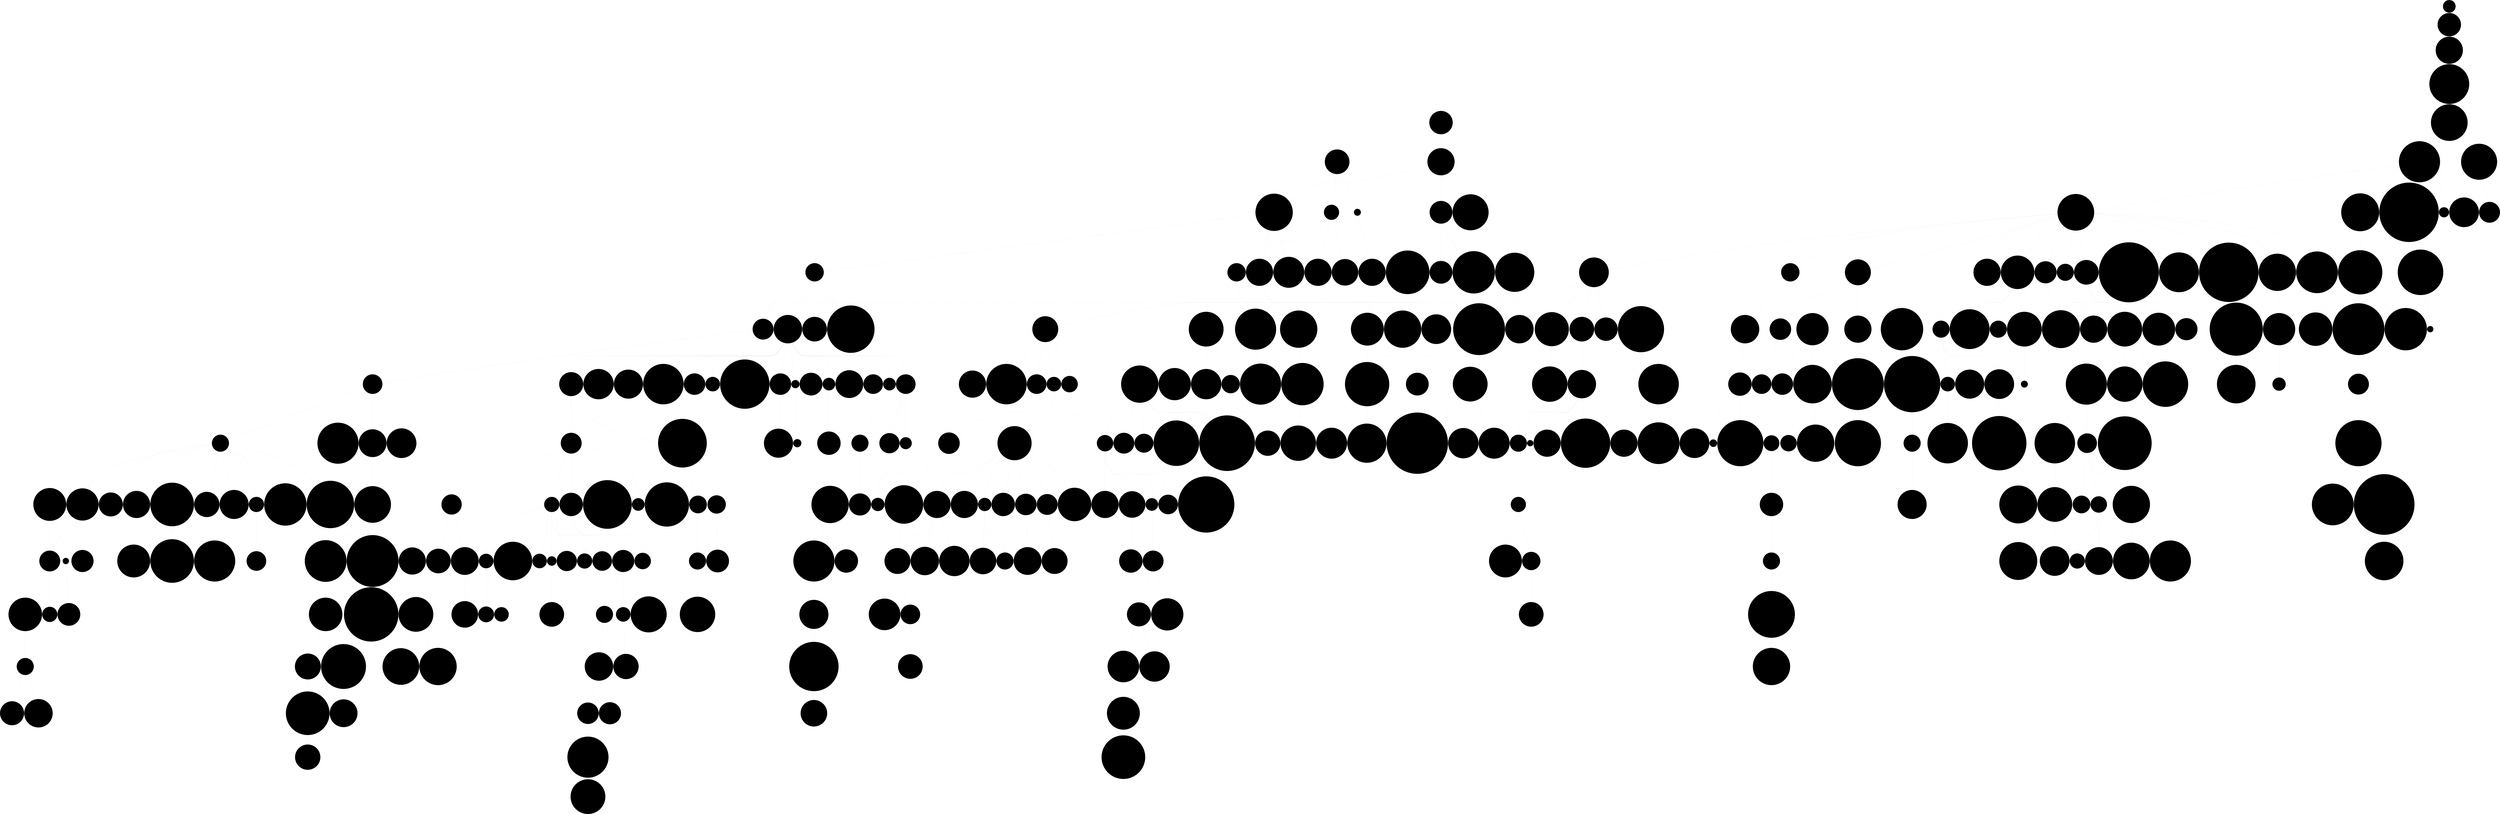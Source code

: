 strict graph "" {
	graph [bb="0,0,746.92,563.16",
		"edge"="{'pos': ''}",
		file="/Users/felicedeluca/Developer/UofA/mlgd/pipeline/impred/tmp_workspace/topics/labels2/layers/Topics_Layer_1_drawing_improved.dot",
		"graph"="{'bb': '0,0,746.92,563.16', 'edge': \"{'pos': ''}\", 'file': '/Users/felicedeluca/Developer/UofA/mlgd/pipeline/impred/tmp_workspace/\
topics/labels2/layers/Topics_Layer_1_drawing_improved.dot', 'graph': '{\'bb\': \'0,0,746.92,563.16\', \'edge\': \"{\'pos\': \'\'}\", \'\
file\': \'/Users/felicedeluca/Developer/UofA/mlgd/pipeline/impred/tmp_workspace/topics/labels2/layers/Topics_Layer_1_drawing_improved.dot\', \'\
graph\': \'{\\\'bb\\\': \\\'0,0,746.92,563.16\\\', \\\'edge\\\': \"{\\\'pos\\\': \\\'\\\'}\", \\\'file\\\': \\\'/Users/felicedeluca/\
Developer/UofA/mlgd/pipeline/impred/tmp_workspace/topics/labels/layers/Topics_Layer_1_drawing_improved_original.dot\\\', \\\'graph\\\': \\\'{\\\\\\\'\
bb\\\\\\\': \\\\\\\'0,0,746.92,563.16\\\\\\\', \\\\\\\'edge\\\\\\\': \"{\\\\\\\'pos\\\\\\\': \\\\\\\'\\\\\\\'}\", \\\\\\\'file\\\\\\\': \\\\\\\'/\
Users/felicedeluca/Developer/UofA/mlgd/pipeline/impred/tmp_workspace/topics/labels/layers/Topics_Layer_1_drawing_improved.dot\\\\\\\', \\\\\\\'\
graph\\\\\\\': \\\\\\\'{\\\\\\\\\\\\\\\'bb\\\\\\\\\\\\\\\': \\\\\\\\\\\\\\\'0,0,746.92,563.16\\\\\\\\\\\\\\\', \\\\\\\\\\\\\\\'edge\\\\\\\\\\\\\\\': \"{\\\\\\\\\\\\\\\'\
pos\\\\\\\\\\\\\\\': \\\\\\\\\\\\\\\'\\\\\\\\\\\\\\\'}\", \\\\\\\\\\\\\\\'file\\\\\\\\\\\\\\\': \\\\\\\\\\\\\\\'/Users/felicedeluca/\
Developer/UofA/mlgd/pipeline/impred/tmp_workspace/topics/labels/layers/Topics_Layer_1_drawing_improved.dot\\\\\\\\\\\\\\\', \\\\\\\\\\\\\\\'\
graph\\\\\\\\\\\\\\\': \\\\\\\\\\\\\\\'{\\\\\\\\\\\\\\\\\\\\\\\\\\\\\\\'bb\\\\\\\\\\\\\\\\\\\\\\\\\\\\\\\': \\\\\\\\\\\\\\\\\\\\\\\\\\\\\\\'\
0,0,746.92,563.16\\\\\\\\\\\\\\\\\\\\\\\\\\\\\\\', \\\\\\\\\\\\\\\\\\\\\\\\\\\\\\\'edge\\\\\\\\\\\\\\\\\\\\\\\\\\\\\\\': \"{\\\\\\\\\\\\\\\\\\\\\\\\\\\\\\\'\
pos\\\\\\\\\\\\\\\\\\\\\\\\\\\\\\\': \\\\\\\\\\\\\\\\\\\\\\\\\\\\\\\'\\\\\\\\\\\\\\\\\\\\\\\\\\\\\\\'}\", \\\\\\\\\\\\\\\\\\\\\\\\\\\\\\\'\
file\\\\\\\\\\\\\\\\\\\\\\\\\\\\\\\': \\\\\\\\\\\\\\\\\\\\\\\\\\\\\\\'/Users/felicedeluca/Developer/UofA/mlgd/pipeline/impred/tmp_\
workspace/topics/labels/layers/Topics_Layer_1_drawing_improved.dot\\\\\\\\\\\\\\\\\\\\\\\\\\\\\\\', \\\\\\\\\\\\\\\\\\\\\\\\\\\\\\\'\
graph\\\\\\\\\\\\\\\\\\\\\\\\\\\\\\\': \"{\\\\\\\\\\\\\\\\\\\\\\\\\\\\\\\'bb\\\\\\\\\\\\\\\\\\\\\\\\\\\\\\\': \\\\\\\\\\\\\\\\\\\\\\\\\\\\\\\'\
0,0,746.92,563.16\\\\\\\\\\\\\\\\\\\\\\\\\\\\\\\', \\\\\\\\\\\\\\\\\\\\\\\\\\\\\\\'file\\\\\\\\\\\\\\\\\\\\\\\\\\\\\\\': \\\\\\\\\\\\\\\\\\\\\\\\\\\\\\\'/\
Users/felicedeluca/Developer/UofA/mlgd/pipeline/impred/tmp_workspace/topics/set2/layers/Topics_Layer_1_drawing_improved.dot\\\\\\\\\\\\\\\\\\\\\\\\\\\\\\\', \\\\\\\\\\\\\\\\\\\\\\\\\\\\\\\'\
overlap\\\\\\\\\\\\\\\\\\\\\\\\\\\\\\\': \\\\\\\\\\\\\\\\\\\\\\\\\\\\\\\'vpsc\\\\\\\\\\\\\\\\\\\\\\\\\\\\\\\', \\\\\\\\\\\\\\\\\\\\\\\\\\\\\\\'\
repulsiveforce\\\\\\\\\\\\\\\\\\\\\\\\\\\\\\\': \\\\\\\\\\\\\\\\\\\\\\\\\\\\\\\'1.5\\\\\\\\\\\\\\\\\\\\\\\\\\\\\\\', \\\\\\\\\\\\\\\\\\\\\\\\\\\\\\\'\
start\\\\\\\\\\\\\\\\\\\\\\\\\\\\\\\': \\\\\\\\\\\\\\\\\\\\\\\\\\\\\\\'123\\\\\\\\\\\\\\\\\\\\\\\\\\\\\\\'}\", \\\\\\\\\\\\\\\\\\\\\\\\\\\\\\\'\
node\\\\\\\\\\\\\\\\\\\\\\\\\\\\\\\': \"{\\\\\\\\\\\\\\\\\\\\\\\\\\\\\\\'height\\\\\\\\\\\\\\\\\\\\\\\\\\\\\\\': \\\\\\\\\\\\\\\\\\\\\\\\\\\\\\\'\\\\\\\\\\\\\\\\\\\\\\\\\\\\\\\', \\\\\\\\\\\\\\\\\\\\\\\\\\\\\\\'\
label\\\\\\\\\\\\\\\\\\\\\\\\\\\\\\\': \\\\\\\\\\\\\\\\\\\\\\\\\\\\\\\'\\\\\\\\\\\\\\\\\\\\\\\\\\\\\\\\\\\\\\\\\\\\\\\\\\\\\\\\\\\\\\\\\\\\\\\\\\\\\\\\\\\\\\\\\\\\\\\\\\\\\\\\\\\\\\\\\\\\\\\\\\\\\\\\N\\\\\\\\\\\\\\\\\\\\\\\\\\\\\\\', \\\\\\\\\\\\\\\\\\\\\\\\\\\\\\\'\
level\\\\\\\\\\\\\\\\\\\\\\\\\\\\\\\': \\\\\\\\\\\\\\\\\\\\\\\\\\\\\\\'\\\\\\\\\\\\\\\\\\\\\\\\\\\\\\\', \\\\\\\\\\\\\\\\\\\\\\\\\\\\\\\'\
penwidth\\\\\\\\\\\\\\\\\\\\\\\\\\\\\\\': \\\\\\\\\\\\\\\\\\\\\\\\\\\\\\\'0.5\\\\\\\\\\\\\\\\\\\\\\\\\\\\\\\', \\\\\\\\\\\\\\\\\\\\\\\\\\\\\\\'\
pos\\\\\\\\\\\\\\\\\\\\\\\\\\\\\\\': \\\\\\\\\\\\\\\\\\\\\\\\\\\\\\\'\\\\\\\\\\\\\\\\\\\\\\\\\\\\\\\', \\\\\\\\\\\\\\\\\\\\\\\\\\\\\\\'\
shape\\\\\\\\\\\\\\\\\\\\\\\\\\\\\\\': \\\\\\\\\\\\\\\\\\\\\\\\\\\\\\\'point\\\\\\\\\\\\\\\\\\\\\\\\\\\\\\\', \\\\\\\\\\\\\\\\\\\\\\\\\\\\\\\'\
width\\\\\\\\\\\\\\\\\\\\\\\\\\\\\\\': \\\\\\\\\\\\\\\\\\\\\\\\\\\\\\\'\\\\\\\\\\\\\\\\\\\\\\\\\\\\\\\'}\", \\\\\\\\\\\\\\\\\\\\\\\\\\\\\\\'\
overlap\\\\\\\\\\\\\\\\\\\\\\\\\\\\\\\': \\\\\\\\\\\\\\\\\\\\\\\\\\\\\\\'vpsc\\\\\\\\\\\\\\\\\\\\\\\\\\\\\\\', \\\\\\\\\\\\\\\\\\\\\\\\\\\\\\\'\
repulsiveforce\\\\\\\\\\\\\\\\\\\\\\\\\\\\\\\': \\\\\\\\\\\\\\\\\\\\\\\\\\\\\\\'1.5\\\\\\\\\\\\\\\\\\\\\\\\\\\\\\\', \\\\\\\\\\\\\\\\\\\\\\\\\\\\\\\'\
start\\\\\\\\\\\\\\\\\\\\\\\\\\\\\\\': \\\\\\\\\\\\\\\\\\\\\\\\\\\\\\\'123\\\\\\\\\\\\\\\\\\\\\\\\\\\\\\\'}\\\\\\\\\\\\\\\', \\\\\\\\\\\\\\\'\
node\\\\\\\\\\\\\\\': \"{\\\\\\\\\\\\\\\'height\\\\\\\\\\\\\\\': \\\\\\\\\\\\\\\'\\\\\\\\\\\\\\\', \\\\\\\\\\\\\\\'label\\\\\\\\\\\\\\\': \\\\\\\\\\\\\\\'\\\\\\\\\\\\\\\\\\\\\\\\\\\\\\\\\\\\\\\\\\\\\\\\\\\\\\\\\\\\\\\\N\\\\\\\\\\\\\\\', \\\\\\\\\\\\\\\'\
level\\\\\\\\\\\\\\\': \\\\\\\\\\\\\\\'\\\\\\\\\\\\\\\', \\\\\\\\\\\\\\\'penwidth\\\\\\\\\\\\\\\': \\\\\\\\\\\\\\\'0.5\\\\\\\\\\\\\\\', \\\\\\\\\\\\\\\'\
pos\\\\\\\\\\\\\\\': \\\\\\\\\\\\\\\'\\\\\\\\\\\\\\\', \\\\\\\\\\\\\\\'shape\\\\\\\\\\\\\\\': \\\\\\\\\\\\\\\'point\\\\\\\\\\\\\\\', \\\\\\\\\\\\\\\'\
width\\\\\\\\\\\\\\\': \\\\\\\\\\\\\\\'\\\\\\\\\\\\\\\'}\", \\\\\\\\\\\\\\\'overlap\\\\\\\\\\\\\\\': \\\\\\\\\\\\\\\'vpsc\\\\\\\\\\\\\\\', \\\\\\\\\\\\\\\'\
repulsiveforce\\\\\\\\\\\\\\\': \\\\\\\\\\\\\\\'1.5\\\\\\\\\\\\\\\', \\\\\\\\\\\\\\\'start\\\\\\\\\\\\\\\': \\\\\\\\\\\\\\\'123\\\\\\\\\\\\\\\'}\\\\\\\', \\\\\\\'\
node\\\\\\\': \"{\\\\\\\'height\\\\\\\': \\\\\\\'\\\\\\\', \\\\\\\'label\\\\\\\': \\\\\\\'\\\\\\\\\\\\\\\\\\\\\\\\\\\\\\\\N\\\\\\\', \\\\\\\'\
level\\\\\\\': \\\\\\\'\\\\\\\', \\\\\\\'penwidth\\\\\\\': \\\\\\\'0.5\\\\\\\', \\\\\\\'pos\\\\\\\': \\\\\\\'\\\\\\\', \\\\\\\'shape\\\\\\\': \\\\\\\'\
point\\\\\\\', \\\\\\\'width\\\\\\\': \\\\\\\'\\\\\\\'}\", \\\\\\\'overlap\\\\\\\': \\\\\\\'vpsc\\\\\\\', \\\\\\\'repulsiveforce\\\\\\\': \\\\\\\'\
1.5\\\\\\\', \\\\\\\'start\\\\\\\': \\\\\\\'123\\\\\\\'}\\\', \\\'node\\\': \"{\\\'fontsize\\\': \\\'\\\', \\\'height\\\': \\\'\\\', \\\'\
label\\\': \\\'\\\\\\\\\\\\\\\\N\\\', \\\'level\\\': \\\'\\\', \\\'penwidth\\\': \\\'0.5\\\', \\\'pos\\\': \\\'\\\', \\\'shape\\\': \\\'\
point\\\', \\\'width\\\': \\\'\\\'}\", \\\'overlap\\\': \\\'vpsc\\\', \\\'repulsiveforce\\\': \\\'1.5\\\', \\\'start\\\': \\\'123\\\'}\', \'\
node\': \"{\'fontsize\': \'\', \'height\': \'\', \'label\': \'\\\\\\\\N\', \'level\': \'\', \'penwidth\': \'0.5\', \'pos\': \'\', \'\
shape\': \'point\', \'width\': \'\'}\", \'overlap\': \'vpsc\', \'repulsiveforce\': \'1.5\', \'start\': \'123\'}', 'node': \"{'fontsize': '', '\
height': '', 'label': '\\\\N', 'level': '', 'penwidth': '0.5', 'pos': '', 'shape': 'point', 'width': ''}\", 'overlap': 'vpsc', 'repulsiveforce': '\
1.5', 'start': '123'}",
		"node"="{'fontsize': '', 'height': '', 'label': '\\N', 'level': '', 'penwidth': '0.5', 'pos': '', 'shape': 'point', 'width': ''}",
		overlap=vpsc,
		repulsiveforce=1.5,
		start=123
	];
	node [label="\N",
		penwidth=0.5,
		shape=point
	];
	1864	 [fontsize=8,
		height=20,
		label=ethics,
		level=1,
		pos="-88.63250000000009,-39.264500000000055",
		width=20];
	1856	 [fontsize=8,
		height=37,
		label=philosophy,
		level=1,
		pos="-87.42250000000008,-17.29090000000003",
		width=37];
	1864 -- 1856	 [pos="532.21,124.13 532.02,120.62 531.61,113.25 531.42,109.79"];
	1849	 [fontsize=8,
		height=43,
		label=metaphysics,
		level=1,
		pos="-64.17840000000017,-11.567600000000004",
		width=43];
	1856 -- 1849	 [pos="549.75,130.37 546.19,129.49 538.17,127.51 534.38,126.58"];
	1683	 [fontsize=8,
		height=63,
		label="philosophy of mind",
		level=1,
		pos="-41.309400000000196,4.162399999999998",
		width=63];
	1849 -- 1683	 [pos="568.94,142.78 565.46,140.39 556.79,134.42 553.16,131.93"];
	1007	 [fontsize=8,
		height=58,
		label="cognitive science",
		level=1,
		pos="-15.379100000000115,25.192199999999996",
		width=58];
	1683 -- 1007	 [pos="590.45,160.04 586.58,156.9 575.78,148.14 571.87,144.97"];
	838	 [fontsize=8,
		height=65,
		label="artificial intelligence",
		level=1,
		pos="-5.324000000000111,66.13860000000003",
		width=65];
	1007 -- 838	 [pos="599.73,193.2 598.3,187.38 593.84,169.24 592.35,163.17"];
	1682	 [fontsize=8,
		height=57,
		label=psycholinguistics,
		level=1,
		pos="0.0,0.0",
		width=57];
	1007 -- 1682	 [pos="592.86,159.54 595.2,155.71 601.03,146.16 603.47,142.16"];
	659	 [fontsize=8,
		height=58,
		label="machine learning",
		level=1,
		pos="3.4363999999999018,142.61060000000003",
		width=58];
	838 -- 659	 [pos="607.2,256.4 606.16,247.33 601.56,207.14 600.43,197.23"];
	1006	 [fontsize=8,
		height=60,
		label="computer science",
		level=1,
		pos="2.9523999999999293,15.633200000000022",
		width=60];
	838 -- 1006	 [pos="600.47,193.23 601.57,186.49 605.47,162.68 606.66,155.41"];
	1009	 [fontsize=8,
		height=94,
		label="human-computer interaction",
		level=1,
		pos="-19.698800000000176,36.771899999999974",
		width=94];
	838 -- 1009	 [pos="599.24,193.12 597.01,188.56 591.38,177.07 589.19,172.58"];
	1005	 [fontsize=8,
		height=16,
		label=logic,
		level=1,
		pos="-19.723000000000155,55.81729999999998",
		width=16];
	838 -- 1005	 [pos="598.31,193.69 596.01,192.04 592.13,189.26 589.93,187.68"];
	1010	 [fontsize=8,
		height=47,
		label="semantic web",
		level=1,
		pos="1.9117999999999122,50.19080000000001",
		width=47];
	838 -- 1010	 [pos="601.11,192.96 602.26,190.41 604.21,186.11 605.32,183.67"];
	1690	 [fontsize=8,
		height=33,
		label=linguistics,
		level=1,
		pos="3.1556799999999923,-3.1992400000000067",
		width=33];
	1682 -- 1690	 [pos="606.17,138.74 608.78,136.09 613.91,130.89 616.31,128.46"];
	346	 [fontsize=8,
		height=47,
		label=bioinformatics,
		level=1,
		pos="-77.39160000000012,167.50030000000004",
		width=47];
	659 -- 346	 [pos="542.54,278.2 552.3,275.2 596.13,261.7 605.6,258.78"];
	844	 [fontsize=8,
		height=29,
		label=statistics,
		level=1,
		pos="21.308099999999882,113.88519999999998",
		width=29];
	659 -- 844	 [pos="608.38,256.66 611.05,252.37 618.49,240.41 621.19,236.07"];
	840	 [fontsize=8,
		height=41,
		label=optimization,
		level=1,
		pos="65.21899999999998,108.0046",
		width=41];
	659 -- 840	 [pos="609.11,257.27 616.86,252.93 648.84,235.01 656.72,230.6"];
	854	 [fontsize=8,
		height=43,
		label="data science",
		level=1,
		pos="-12.826000000000098,141.99349999999998",
		width=43];
	659 -- 854	 [pos="605.31,258.14 602.71,258.04 598.32,257.87 595.84,257.78"];
	841	 [fontsize=8,
		height=53,
		label="computer vision",
		level=1,
		pos="53.73609999999997,172.0862",
		width=53];
	659 -- 841	 [pos="609.2,259.27 616.04,263.28 640.5,277.61 647.25,281.56"];
	846	 [fontsize=8,
		height=35,
		label=algorithms,
		level=1,
		pos="-16.516500000000182,154.02089999999998",
		width=35];
	659 -- 846	 [pos="605.65,259.23 602.46,261.06 595.77,264.88 592.63,266.68"];
	842	 [fontsize=8,
		height=27,
		label="big data",
		level=1,
		pos="8.09489999999993,215.42839999999998",
		width=27];
	659 -- 842	 [pos="607.54,260.23 608.12,269.36 610.53,307.05 611.12,316.33"];
	837	 [fontsize=8,
		height=39,
		label="data mining",
		level=1,
		pos="-5.1788000000001055,171.48119999999997",
		width=39];
	659 -- 837	 [pos="606.85,260.09 605.51,264.58 602.14,275.87 600.82,280.28"];
	847	 [fontsize=8,
		height=95,
		label="natural language processing",
		level=1,
		pos="24.87759999999994,144.03839999999997",
		width=95];
	659 -- 847	 [pos="609.31,258.35 612.74,258.58 619.92,259.06 623.3,259.28"];
	862	 [fontsize=8,
		height=63,
		label="pattern recognition",
		level=1,
		pos="-8.796700000000186,131.07930000000002",
		width=63];
	659 -- 862	 [pos="605.83,256.73 603.88,254.89 600.58,251.78 598.71,250.02"];
	888	 [fontsize=8,
		height=94,
		label="computational neuroscience",
		level=1,
		pos="13.74559999999988,131.3334",
		width=94];
	659 -- 888	 [pos="608.74,256.77 610.31,255.05 612.92,252.2 614.52,250.44"];
	848	 [fontsize=8,
		height=59,
		label="signal processing",
		level=1,
		pos="-9.78890000000011,113.377",
		width=59];
	659 -- 848	 [pos="606.55,256.33 604.5,251.79 599.32,240.34 597.3,235.88"];
	857	 [fontsize=8,
		height=66,
		label="information retrieval",
		level=1,
		pos="15.766299999999971,157.36050000000006",
		width=66];
	659 -- 857	 [pos="608.66,259.72 610.62,262.06 614.38,266.56 616.34,268.9"];
	1397	 [fontsize=8,
		height=70,
		label="software engineering",
		level=1,
		pos="11.773299999999887,-34.72700000000006",
		width=70];
	1006 -- 1397	 [pos="607.32,151.49 608.5,144.77 612.66,121.03 613.93,113.78"];
	2851	 [fontsize=8,
		height=72,
		label="ubiquitous computing",
		level=1,
		pos="-20.502240000000164,30.72432",
		width=72];
	1009 -- 2851	 [pos="588.03,168.79 587.41,164.1 585.83,152.26 585.22,147.64"];
	326	 [fontsize=8,
		height=33,
		label=genomics,
		level=1,
		pos="-170.56160000000014,169.01280000000003",
		width=33];
	346 -- 326	 [pos="465.51,280.01 476.17,279.84 528.3,278.99 538.78,278.82"];
	662	 [fontsize=8,
		height=54,
		label="systems biology",
		level=1,
		pos="-87.27730000000007,182.5043",
		width=54];
	346 -- 662	 [pos="539.61,280.31 538.04,282.69 535.02,287.27 533.45,289.66"];
	658	 [fontsize=8,
		height=39,
		label=biostatistics,
		level=1,
		pos="-35.198900000000116,206.77690000000004",
		width=39];
	346 -- 658	 [pos="542.11,280.19 547.85,285.53 568.37,304.63 574.03,309.9"];
	660	 [fontsize=8,
		height=37,
		label=proteomics,
		level=1,
		pos="-94.8156000000001,148.0193",
		width=37];
	346 -- 660	 [pos="539.28,277.31 536.5,274.19 530.08,267.02 527.41,264.03"];
	661	 [fontsize=8,
		height=73,
		label="computational biology",
		level=1,
		pos="-72.30960000000022,153.9967",
		width=73];
	346 -- 661	 [pos="541.27,277.05 542.04,274.99 543.33,271.57 544.12,269.47"];
	1741	 [fontsize=8,
		height=45,
		label=econometrics,
		level=1,
		pos="36.2636999999999,87.49510000000001",
		width=45];
	844 -- 1741	 [pos="623.15,232.77 625.43,228.75 631.1,218.74 633.47,214.56"];
	1464	 [fontsize=8,
		height=34,
		label=simulation,
		level=1,
		pos="99.94599999999991,106.96399999999998",
		width=34];
	840 -- 1464	 [pos="660.36,229.56 665.54,229.41 680,228.98 685.24,228.82"];
	1460	 [fontsize=8,
		height=51,
		label="power systems",
		level=1,
		pos="112.8567,91.37919999999998",
		width=51];
	840 -- 1460	 [pos="660.59,228.88 667.49,226.47 689.27,218.87 695.91,216.56"];
	1461	 [fontsize=8,
		height=43,
		label="game theory",
		level=1,
		pos="78.33539999999988,93.2547",
		width=43];
	840 -- 1461	 [pos="659.8,228.12 661.88,225.78 665.88,221.28 667.97,218.94"];
	1462	 [fontsize=8,
		height=67,
		label="operations research",
		level=1,
		pos="80.10199999999993,72.45479999999999",
		width=67];
	840 -- 1462	 [pos="659.28,227.69 661.55,222.28 667.94,207.01 670.07,201.92"];
	1519	 [fontsize=8,
		height=27,
		label=robotics,
		level=1,
		pos="92.0930999999999,187.6347",
		width=27];
	841 -- 1519	 [pos="650.68,283.27 656.14,285.48 673.13,292.37 678.81,294.67"];
	1518	 [fontsize=8,
		height=63,
		label="computer graphics",
		level=1,
		pos="55.442199999999936,192.61990000000003",
		width=63];
	841 -- 1518	 [pos="649.13,284.4 649.39,287.54 649.93,293.99 650.21,297.37"];
	1522	 [fontsize=8,
		height=27,
		label=imaging,
		level=1,
		pos="66.29589999999996,183.36339999999998",
		width=27];
	841 -- 1522	 [pos="650.6,284.04 652.61,285.84 655.99,288.88 657.91,290.6"];
	1517	 [fontsize=8,
		height=55,
		label="medical imaging",
		level=1,
		pos="79.0613999999999,191.08319999999998",
		width=55];
	841 -- 1517	 [pos="650.62,283.81 654.48,286.7 664.08,293.91 668.1,296.92"];
	1524	 [fontsize=8,
		height=60,
		label="image processing",
		level=1,
		pos="70.3009999999999,165.38280000000003",
		width=60];
	841 -- 1524	 [pos="650.66,281.9 653.29,280.84 658.34,278.79 660.98,277.72"];
	1779	 [fontsize=8,
		height=43,
		label="graph theory",
		level=1,
		pos="-33.11770000000008,158.6915",
		width=43];
	846 -- 1779	 [pos="588.78,268.26 586.13,269 581.65,270.26 579.11,270.98"];
	1591	 [fontsize=8,
		height=55,
		label="cloud computing",
		level=1,
		pos="11.918499999999893,287.0846",
		width=55];
	842 -- 1591	 [pos="611.36,320.37 611.84,329.36 613.82,366.45 614.31,375.58"];
	981	 [fontsize=8,
		height=52,
		label="social networks",
		level=1,
		pos="3.617899999999874,187.90089999999998",
		width=52];
	837 -- 981	 [pos="601.18,283.74 602.57,286.35 605.26,291.36 606.66,293.98"];
	979	 [fontsize=8,
		height=35,
		label=databases,
		level=1,
		pos="-20.18280000000015,186.58200000000002",
		width=35];
	837 -- 979	 [pos="598.77,283.61 596.39,286 591.81,290.61 589.42,293.01"];
	2112	 [fontsize=8,
		height=84,
		label="wireless communications",
		level=1,
		pos="-3.448500000000028,94.48889999999996",
		width=84];
	848 -- 2112	 [pos="597.12,232.15 598.13,229.15 600.06,223.39 601.07,220.38"];
	2110	 [fontsize=8,
		height=51,
		label=communication,
		level=1,
		pos="-29.112600000000143,98.8207",
		width=51];
	848 -- 2110	 [pos="595.01,232.95 592.04,230.72 585.37,225.69 582.22,223.32"];
	1417	 [fontsize=8,
		height=53,
		label="formal methods",
		level=1,
		pos="30.044299999999915,-50.88171000000006",
		width=53];
	1397 -- 1417	 [pos="615.69,110.43 618.5,107.95 624.8,102.37 627.78,99.737"];
	1403	 [fontsize=8,
		height=82,
		label="programming languages",
		level=1,
		pos="7.79239999999993,-72.29750000000001",
		width=82];
	1397 -- 1403	 [pos="614.08,109.62 613.49,104.01 611.83,88.365 611.23,82.696"];
	1402	 [fontsize=8,
		height=67,
		label="information systems",
		level=1,
		pos="13.503599999999963,-54.28060000000002",
		width=67];
	1397 -- 1402	 [pos="614.48,109.68 614.75,106.58 615.28,100.61 615.55,97.498"];
	4460	 [fontsize=8,
		height=10,
		label=hci,
		level=1,
		pos="-20.87250000000014,26.046460000000017",
		width=10];
	2851 -- 4460	 [pos="584.8,143.69 584.51,139.95 583.89,132.11 583.6,128.43"];
	3013	 [fontsize=8,
		height=37,
		label="cell biology",
		level=1,
		pos="-344.9347000000002,330.36629999999997",
		width=37];
	315	 [fontsize=8,
		height=43,
		label=biochemistry,
		level=1,
		pos="-340.9054000000002,310.6917",
		width=43];
	3013 -- 315	 [pos="322.42,399.12 321.78,402.24 320.55,408.25 319.91,411.38"];
	3012	 [fontsize=8,
		height=36,
		label=biophysics,
		level=1,
		pos="-367.0051000000002,352.56980000000004",
		width=36];
	315 -- 3012	 [pos="321.67,398.99 317.89,405.06 305.96,424.2 302.32,430.04"];
	282	 [fontsize=8,
		height=59,
		label="molecular biology",
		level=1,
		pos="-309.4575000000002,263.16290000000004",
		width=59];
	315 -- 282	 [pos="347.71,359.54 343.43,366 328.13,389.12 323.91,395.49"];
	3011	 [fontsize=8,
		height=57,
		label="structural biology",
		level=1,
		pos="-358.7287000000002,319.08910000000003",
		width=57];
	315 -- 3011	 [pos="321.02,397.98 318.2,399.31 312.76,401.87 309.92,403.21"];
	3177	 [fontsize=8,
		height=69,
		label="statistical mechanics",
		level=1,
		pos="-374.53130000000016,375.69290000000007",
		width=69];
	3012 -- 3177	 [pos="300.68,433.51 299.53,437.05 296.93,445.03 295.71,448.8"];
	3159	 [fontsize=8,
		height=36,
		label="soft matter",
		level=1,
		pos="-383.2191000000002,359.9508",
		width=36];
	3012 -- 3159	 [pos="299.62,432.49 297.04,433.66 292.1,435.91 289.52,437.08"];
	3163	 [fontsize=8,
		height=67,
		label="molecular dynamics",
		level=1,
		pos="-360.91880000000015,373.22450000000003",
		width=67];
	3012 -- 3163	 [pos="301.8,433.57 302.77,436.87 304.81,443.79 305.77,447.05"];
	3161	 [fontsize=8,
		height=62,
		label="physical chemistry",
		level=1,
		pos="-392.0521000000002,375.1847",
		width=62];
	3012 -- 3161	 [pos="299.9,432.97 296.16,436.35 285.73,445.76 281.95,449.18"];
	313	 [fontsize=8,
		height=29,
		label=genetics,
		level=1,
		pos="-239.16860000000014,226.6088",
		width=29];
	282 -- 313	 [pos="404.97,328.64 396.16,333.23 359.78,352.15 350.82,356.81"];
	241	 [fontsize=8,
		height=43,
		label=microbiology,
		level=1,
		pos="-367.5859000000002,266.2968",
		width=43];
	282 -- 241	 [pos="346.76,357.96 338.86,358.39 310.58,359.91 302.78,360.33"];
	317	 [fontsize=8,
		height=49,
		label="cancer biology",
		level=1,
		pos="-322.22300000000024,254.826",
		width=49];
	282 -- 317	 [pos="347.18,356.78 345.23,355.51 342,353.4 340.01,352.1"];
	4156	 [fontsize=8,
		height=82,
		label="computational chemistry",
		level=1,
		pos="-409.5003000000002,371.6757",
		width=82];
	3161 -- 4156	 [pos="278.8,450.07 276.03,449.52 270.7,448.44 267.93,447.89"];
	4159	 [fontsize=8,
		height=45,
		label=spectroscopy,
		level=1,
		pos="-400.8246000000002,394.3632",
		width=45];
	3161 -- 4159	 [pos="279.67,452.37 278.28,455.42 275.6,461.27 274.2,464.32"];
	313 -- 326	 [pos="408.31,326.46 416.08,319.93 453.87,288.22 462.05,281.36"];
	327	 [fontsize=8,
		height=45,
		label=neuroscience,
		level=1,
		pos="-256.71360000000016,278.90500000000003",
		width=45];
	313 -- 327	 [pos="406.28,329.5 403.9,336.61 395.37,362.04 393.01,369.06"];
	329	 [fontsize=8,
		height=39,
		label=epigenetics,
		level=1,
		pos="-223.08770000000018,217.074",
		width=39];
	313 -- 329	 [pos="408.54,326.67 411.09,325.16 415.99,322.25 418.55,320.73"];
	330	 [fontsize=8,
		height=75,
		label="developmental biology",
		level=1,
		pos="-238.22480000000016,208.42250000000004",
		width=75];
	313 -- 330	 [pos="407,325.8 407.15,322.91 407.44,317.36 407.6,314.47"];
	205	 [fontsize=8,
		height=41,
		label=immunology,
		level=1,
		pos="-414.3282000000002,254.64450000000002",
		width=41];
	241 -- 205	 [pos="298.7,359.92 291.93,358.23 270.57,352.9 264.06,351.28"];
	283	 [fontsize=8,
		height=59,
		label="microbial ecology",
		level=1,
		pos="-392.7902000000002,288.4035",
		width=59];
	241 -- 283	 [pos="299.41,361.64 295.65,364.94 285.15,374.14 281.35,377.48"];
	304	 [fontsize=8,
		height=47,
		label=biotechnology,
		level=1,
		pos="-380.69020000000023,256.65310000000005",
		width=47];
	241 -- 304	 [pos="299.09,359.2 297,357.65 293.46,355.05 291.46,353.58"];
	345	 [fontsize=8,
		height=31,
		label=evolution,
		level=1,
		pos="-204.05440000000016,102.17240000000001",
		width=31];
	326 -- 345	 [pos="462.69,278.21 458.49,269.82 441.15,235.22 436.88,226.7"];
	467	 [fontsize=8,
		height=38,
		label=psychology,
		level=1,
		pos="-242.94380000000015,347.3184",
		width=38];
	327 -- 467	 [pos="392.79,372.74 394.52,381.33 401.65,416.73 403.4,425.45"];
	493	 [fontsize=8,
		height=48,
		label=pharmacology,
		level=1,
		pos="-271.24570000000017,265.4135",
		width=48];
	327 -- 493	 [pos="390.94,369.49 388.63,367.35 384.2,363.24 381.88,361.09"];
	476	 [fontsize=8,
		height=46,
		label=neuroimaging,
		level=1,
		pos="-258.41970000000015,303.347",
		width=46];
	327 -- 476	 [pos="392.28,372.72 392.02,376.48 391.43,384.92 391.15,388.9"];
	481	 [fontsize=8,
		height=64,
		label=neurodegeneration,
		level=1,
		pos="-246.6101000000002,257.4517",
		width=64];
	327 -- 481	 [pos="393.18,369.22 394.73,365.93 398.22,358.52 399.87,355.02"];
	489	 [fontsize=8,
		height=34,
		label=neurology,
		level=1,
		pos="-268.3417000000002,294.1994",
		width=34];
	327 -- 489	 [pos="391.23,372.41 389.39,374.84 385.84,379.5 383.99,381.94"];
	506	 [fontsize=8,
		height=23,
		label=autism,
		level=1,
		pos="-242.31460000000018,286.01980000000003",
		width=23];
	327 -- 506	 [pos="394.27,371.78 396.57,372.91 400.45,374.83 402.65,375.92"];
	474	 [fontsize=8,
		height=78,
		label="biomedical engineering",
		level=1,
		pos="-277.58610000000016,285.681",
		width=78];
	327 -- 474	 [pos="390.56,371.46 387.22,372.54 380.23,374.82 376.94,375.88"];
	472	 [fontsize=8,
		height=34,
		label=psychiatry,
		level=1,
		pos="-275.4807000000002,305.59760000000006",
		width=34];
	327 -- 472	 [pos="391.19,372.59 388.33,376.65 381.22,386.78 378.24,391.01"];
	488	 [fontsize=8,
		height=13,
		label=fmri,
		level=1,
		pos="-230.00890000000012,267.34950000000003",
		width=13];
	327 -- 488	 [pos="394.14,370.11 398.21,368.35 408.33,363.97 412.57,362.14"];
	533	 [fontsize=8,
		height=36,
		label=physiology,
		level=1,
		pos="-246.69480000000019,299.2814",
		width=36];
	327 -- 533	 [pos="393.3,372.66 394.9,375.92 398.26,382.75 399.84,385.96"];
	473	 [fontsize=8,
		height=20,
		label=stress,
		level=1,
		pos="-229.92420000000016,289.9644",
		width=20];
	327 -- 473	 [pos="394.15,371.58 398.22,373.26 408.38,377.45 412.63,379.21"];
	525	 [fontsize=8,
		height=44,
		label=neurobiology,
		level=1,
		pos="-280.0908000000002,273.7988",
		width=44];
	327 -- 525	 [pos="390.63,370.47 387.04,369.69 378.97,367.93 375.16,367.1"];
	471	 [fontsize=8,
		height=31,
		label=addiction,
		level=1,
		pos="-259.7628000000002,259.19410000000005",
		width=31];
	327 -- 471	 [pos="392.1,368.86 391.62,365.74 390.68,359.72 390.2,356.59"];
	485	 [fontsize=8,
		height=20,
		label=vision,
		level=1,
		pos="-245.52110000000013,269.15240000000006",
		width=20];
	327 -- 485	 [pos="393.85,369.6 395.48,368.18 398.12,365.88 399.87,364.35"];
	470	 [fontsize=8,
		height=31,
		label=cognition,
		level=1,
		pos="-263.76548000000014,269.12820000000005",
		width=31];
	327 -- 470	 [pos="391.16,369.12 386.36,362.48 369.21,338.7 364.48,332.14"];
	247	 [fontsize=8,
		height=43,
		label=inflammation,
		level=1,
		pos="-420.4750000000002,236.70020000000002",
		width=43];
	205 -- 247	 [pos="261.53,348.99 260.56,346.14 258.68,340.66 257.7,337.81"];
	242	 [fontsize=8,
		height=64,
		label="infectious diseases",
		level=1,
		pos="-432.2725000000002,243.91180000000003",
		width=64];
	205 -- 242	 [pos="260.33,349.72 257.49,348.02 252.01,344.74 249.15,343.03"];
	243	 [fontsize=8,
		height=31,
		label=oncology,
		level=1,
		pos="-422.02380000000016,270.0236",
		width=31];
	205 -- 243	 [pos="261.16,352.79 259.93,355.25 257.86,359.4 256.68,361.75"];
	192	 [fontsize=8,
		height=23,
		label=cancer,
		level=1,
		pos="-450.9307000000002,251.87359999999998",
		width=23];
	205 -- 192	 [pos="260.17,350.66 254.7,350.24 239.46,349.09 233.93,348.67"];
	254	 [fontsize=8,
		height=26,
		label=virology,
		level=1,
		pos="-434.77720000000016,263.52590000000004",
		width=26];
	205 -- 254	 [pos="260.34,351.59 257.07,353.01 250.22,355.99 246.99,357.39"];
	1085	 [fontsize=8,
		height=55,
		label=biogeochemistry,
		level=1,
		pos="-415.4172000000002,307.4005000000001",
		width=55];
	283 -- 1085	 [pos="278.22,380.16 274.6,383.19 266.28,390.19 262.81,393.1"];
	374	 [fontsize=8,
		height=27,
		label=ecology,
		level=1,
		pos="-218.9979000000002,32.88780000000001",
		width=27];
	345 -- 374	 [pos="435.52,222.9 433.64,214.2 425.91,178.34 424,169.51"];
	384	 [fontsize=8,
		height=65,
		label="population genetics",
		level=1,
		pos="-189.53440000000015,105.2458",
		width=65];
	345 -- 384	 [pos="437.8,225.2 440.02,225.67 443.69,226.44 445.95,226.92"];
	373	 [fontsize=8,
		height=44,
		label=development,
		level=1,
		pos="-243.00430000000014,104.5198",
		width=44];
	345 -- 373	 [pos="433.82,224.93 427.89,225.28 411.15,226.29 405.58,226.63"];
	382	 [fontsize=8,
		height=47,
		label=phylogenetics,
		level=1,
		pos="-204.47790000000018,86.18830000000001",
		width=47];
	345 -- 382	 [pos="435.87,222.74 435.81,220.18 435.69,215.87 435.63,213.43"];
	555	 [fontsize=8,
		height=33,
		label=education,
		level=1,
		pos="-202.84440000000018,387.2968000000001",
		width=33];
	467 -- 555	 [pos="405.22,428.82 410.67,434.25 430.17,453.7 435.55,459.07"];
	556	 [fontsize=8,
		height=77,
		label="cognitive neuroscience",
		level=1,
		pos="-266.90180000000015,392.1731000000001",
		width=77];
	467 -- 556	 [pos="402.94,428.99 399.74,434.98 388.45,456.12 385,462.58"];
	1971	 [fontsize=8,
		height=46,
		label="mental health",
		level=1,
		pos="-288.2825000000002,323.5298",
		width=46];
	472 -- 1971	 [pos="375.6,394.74 373.48,397.71 369.32,403.53 367.37,406.26"];
	4234	 [fontsize=8,
		height=13,
		label=eeg,
		level=1,
		pos="-210.27380000000014,260.36780000000005",
		width=13];
	488 -- 4234	 [pos="416.48,360.61 419.61,359.5 425.64,357.37 428.78,356.26"];
	2239	 [fontsize=8,
		height=37,
		label=depression,
		level=1,
		pos="-210.87880000000013,296.3895",
		width=37];
	473 -- 2239	 [pos="416.48,380.65 419.5,381.67 425.31,383.63 428.34,384.65"];
	1169	 [fontsize=8,
		height=27,
		label=emotion,
		level=1,
		pos="-270.39628000000016,260.44040000000007",
		width=27];
	470 -- 1169	 [pos="362.09,328.91 357.58,323.01 341.46,301.88 337.02,296.06"];
	1170	 [fontsize=8,
		height=32,
		label=language,
		level=1,
		pos="-262.53854000000007,266.0330200000001",
		width=32];
	470 -- 1170	 [pos="364.06,328.46 365.04,325.99 366.69,321.82 367.63,319.45"];
	1168	 [fontsize=8,
		height=19,
		label=aging,
		level=1,
		pos="-266.53880000000015,265.83216",
		width=19];
	470 -- 1168	 [pos="361.86,328.79 359.66,326.17 355.43,321.14 353.22,318.52"];
	168	 [fontsize=8,
		height=34,
		label="stem cells",
		level=1,
		pos="-480.9508000000002,249.48990000000006",
		width=34];
	192 -- 168	 [pos="229.95,348.36 225.29,347.99 213.54,347.06 208.96,346.7"];
	1106	 [fontsize=8,
		height=49,
		label=oceanography,
		level=1,
		pos="-433.2042000000002,321.6301",
		width=49];
	1085 -- 1106	 [pos="259.45,395.85 256.5,398.21 250.72,402.83 248.02,405"];
	727	 [fontsize=8,
		height=51,
		label="climate change",
		level=1,
		pos="-231.8723000000002,-18.9123",
		width=51];
	374 -- 727	 [pos="423.12,165.7 421.37,158.66 415.11,133.46 413.38,126.51"];
	739	 [fontsize=8,
		height=38,
		label=biodiversity,
		level=1,
		pos="-216.45690000000016,7.368899999999971",
		width=38];
	374 -- 739	 [pos="423.77,165.59 424.16,161.68 425.04,152.86 425.45,148.7"];
	733	 [fontsize=8,
		height=43,
		label=conservation,
		level=1,
		pos="-237.65610000000012,17.920100000000005",
		width=43];
	374 -- 733	 [pos="422.15,166.4 419.29,164.1 412.85,158.94 409.81,156.5"];
	726	 [fontsize=8,
		height=69,
		label="conservation biology",
		level=1,
		pos="-190.26040000000017,15.379099999999978",
		width=69];
	374 -- 726	 [pos="425.13,166.59 429.43,163.97 441.4,156.68 445.73,154.04"];
	732	 [fontsize=8,
		height=40,
		label=entomology,
		level=1,
		pos="-209.75350000000014,19.904499999999988",
		width=40];
	374 -- 732	 [pos="424.77,165.86 426.25,163.79 428.75,160.28 430.16,158.3"];
	768	 [fontsize=8,
		height=46,
		label=biogeography,
		level=1,
		pos="-228.79890000000015,9.571100000000033",
		width=46];
	374 -- 768	 [pos="422.83,165.76 421.32,162.18 417.94,154.14 416.34,150.34"];
	728	 [fontsize=8,
		height=24,
		label=biology,
		level=1,
		pos="-247.4934000000002,32.64580000000003",
		width=24];
	374 -- 728	 [pos="421.73,167.52 417.39,167.49 406.59,167.4 402.07,167.36"];
	729	 [fontsize=8,
		height=67,
		label="evolutionary biology",
		level=1,
		pos="-204.44160000000014,38.865199999999994",
		width=67];
	374 -- 729	 [pos="425.46,168.31 427.78,169.26 431.71,170.88 433.93,171.79"];
	744	 [fontsize=8,
		height=75,
		label="environmental science",
		level=1,
		pos="-234.09870000000015,37.46159999999996",
		width=75];
	374 -- 744	 [pos="421.63,168.13 419.21,168.86 415.14,170.09 412.83,170.79"];
	397	 [fontsize=8,
		height=58,
		label="political economy",
		level=1,
		pos="-280.8410000000001,108.9484",
		width=58];
	373 -- 397	 [pos="401.69,226.98 396.04,227.64 380.28,229.49 374.57,230.16"];
	3998	 [fontsize=8,
		height=56,
		label="synthetic biology",
		level=1,
		pos="-101.5190000000002,185.05740000000003",
		width=56];
	662 -- 3998	 [pos="530.6,291.52 528.43,291.91 524.83,292.55 522.61,292.95"];
	716	 [fontsize=8,
		height=45,
		label=epidemiology,
		level=1,
		pos="9.268599999999964,242.13310000000007",
		width=45];
	658 -- 716	 [pos="577.06,312.5 583.11,317.31 604.73,334.51 610.7,339.25"];
	3088	 [fontsize=8,
		height=64,
		label="mass spectrometry",
		level=1,
		pos="-109.27510000000017,129.82090000000002",
		width=64];
	660 -- 3088	 [pos="524.74,260.84 522.35,257.83 517.65,251.91 515.45,249.14"];
	561	 [fontsize=8,
		height=32,
		label=sociology,
		level=1,
		pos="-187.44110000000012,374.38610000000006",
		width=32];
	555 -- 561	 [pos="438.49,459.14 440.93,457.09 445.63,453.15 448.08,451.09"];
	562	 [fontsize=8,
		height=24,
		label=gender,
		level=1,
		pos="-154.77110000000013,406.7173000000001",
		width=24];
	555 -- 562	 [pos="438.63,461.13 445.05,463.73 467.71,472.88 474.64,475.68"];
	559	 [fontsize=8,
		height=37,
		label=technology,
		level=1,
		pos="-200.18240000000017,418.5511",
		width=37];
	555 -- 559	 [pos="437.1,462.47 437.51,467.32 438.55,479.55 438.96,484.32"];
	560	 [fontsize=8,
		height=77,
		label="educational technology",
		level=1,
		pos="-210.22540000000018,401.1634",
		width=77];
	555 -- 560	 [pos="435.97,462.23 434.79,464.45 432.8,468.19 431.67,470.31"];
	564	 [fontsize=8,
		height=20,
		label=policy,
		level=1,
		pos="-223.5959000000002,395.62160000000006",
		width=20];
	555 -- 564	 [pos="435.09,461.18 431.78,462.51 424.82,465.3 421.55,466.61"];
	2787	 [fontsize=8,
		height=70,
		label="cognitive psychology",
		level=1,
		pos="-283.4546000000002,398.7434",
		width=70];
	556 -- 2787	 [pos="382.31,465.13 379.68,466.18 374.63,468.18 372,469.23"];
	2775	 [fontsize=8,
		height=28,
		label=memory,
		level=1,
		pos="-272.06850000000014,426.41610000000003",
		width=28];
	556 -- 2775	 [pos="383.71,466.32 382.93,471.44 380.78,485.7 380,490.87"];
	2778	 [fontsize=8,
		height=29,
		label=attention,
		level=1,
		pos="-287.85900000000015,416.36100000000005",
		width=29];
	556 -- 2778	 [pos="382.63,466.03 379.44,469.72 371.49,478.89 368.17,482.73"];
	1922	 [fontsize=8,
		height=59,
		label="social psychology",
		level=1,
		pos="-276.77782000000013,253.18040000000005",
		width=59];
	1169 -- 1922	 [pos="334.46,292.95 329.83,287.69 315.25,271.1 310.8,266.04"];
	1923	 [fontsize=8,
		height=35,
		label=motivation,
		level=1,
		pos="-273.0026200000001,256.8346",
		width=35];
	1169 -- 1923	 [pos="334.55,292.73 332.4,289.75 328.16,283.89 326.18,281.14"];
	1172	 [fontsize=8,
		height=21,
		label=health,
		level=1,
		pos="-266.83742800000016,265.19812",
		width=21];
	1168 -- 1172	 [pos="350.84,314.79 349.65,312.26 347.64,307.99 346.5,305.56"];
	146	 [fontsize=8,
		height=61,
		label="tissue engineering",
		level=1,
		pos="-511.0314000000002,252.1882",
		width=61];
	168 -- 146	 [pos="205.14,346.72 200.47,347.14 188.7,348.2 184.11,348.62"];
	1264	 [fontsize=8,
		height=33,
		label=hydrology,
		level=1,
		pos="-241.46760000000017,-62.805050000000044",
		width=33];
	727 -- 1264	 [pos="412.51,122.78 411.12,116.42 406.74,96.356 405.4,90.241"];
	1267	 [fontsize=8,
		height=35,
		label=agriculture,
		level=1,
		pos="-237.23260000000016,-37.98189999999999",
		width=35];
	727 -- 1267	 [pos="412.4,122.8 411.55,119.77 409.91,113.95 409.06,110.92"];
	799	 [fontsize=8,
		height=52,
		label="marine ecology",
		level=1,
		pos="-171.06980000000016,13.527800000000012",
		width=52];
	726 -- 799	 [pos="449.27,152.88 452.32,152.59 458.18,152.02 461.23,151.73"];
	789	 [fontsize=8,
		height=69,
		label="evolutionary ecology",
		level=1,
		pos="-176.96250000000018,-6.207299999999996",
		width=69];
	726 -- 789	 [pos="448.34,151.42 450.38,148.11 454.98,140.66 457.15,137.14"];
	787	 [fontsize=8,
		height=65,
		label="community ecology",
		level=1,
		pos="-187.01760000000016,1.0768999999999838",
		width=65];
	726 -- 787	 [pos="447.75,151.22 448.24,149.04 449.06,145.43 449.56,143.2"];
	1582	 [fontsize=8,
		height=31,
		label=medicine,
		level=1,
		pos="-267.34950000000015,24.998600000000035",
		width=31];
	728 -- 1582	 [pos="398.02,166.57 394.87,165.36 388.81,163.02 385.65,161.8"];
	405	 [fontsize=8,
		height=66,
		label="comparative politics",
		level=1,
		pos="-304.6659000000002,133.5477",
		width=66];
	397 -- 405	 [pos="371.18,231.74 367.62,235.41 357.69,245.65 354.1,249.36"];
	406	 [fontsize=8,
		height=82,
		label="development economics",
		level=1,
		pos="-302.0765000000002,89.3827",
		width=82];
	397 -- 406	 [pos="370.85,228.91 367.45,225.78 359.64,218.58 356.38,215.58"];
	1809	 [fontsize=8,
		height=27,
		label=nutrition,
		level=1,
		pos="9.332158879999957,242.17143280000005",
		width=27];
	716 -- 1809	 [pos="614,341.54 619.75,345.01 637.91,355.96 643.44,359.29"];
	1807	 [fontsize=8,
		height=10,
		label=hiv,
		level=1,
		pos="9.428707199999954,242.12525920000004",
		width=10];
	716 -- 1807	 [pos="614.26,340.37 617.43,340.22 623.54,339.92 626.73,339.76"];
	1808	 [fontsize=8,
		height=43,
		label="public health",
		level=1,
		pos="-2.1175000000000006,256.3627",
		width=43];
	716 -- 1808	 [pos="611.08,341.91 609.27,344.17 605.8,348.51 603.99,350.78"];
	1820	 [fontsize=8,
		height=78,
		label="mathematical modeling",
		level=1,
		pos="9.297833599999956,242.1537958400001",
		width=78];
	716 -- 1820	 [pos="614.08,341.78 617.11,343.92 623.05,348.13 625.83,350.09"];
	1813	 [fontsize=8,
		height=43,
		label="global health",
		level=1,
		pos="9.450583999999953,242.90750000000003",
		width=43];
	716 -- 1813	 [pos="612.69,342.43 613.41,345.5 614.8,351.41 615.52,354.49"];
	3096	 [fontsize=8,
		height=66,
		label="analytical chemistry",
		level=1,
		pos="-111.25950000000014,111.44100000000002",
		width=66];
	3088 -- 3096	 [pos="514.06,245.79 513.74,242.87 513.14,237.26 512.82,234.34"];
	3097	 [fontsize=8,
		height=47,
		label=metabolomics,
		level=1,
		pos="-125.84000000000016,124.872",
		width=47];
	3088 -- 3097	 [pos="512.12,247.01 509.47,246.22 505.01,244.89 502.47,244.13"];
	1708	 [fontsize=8,
		height=43,
		label=demography,
		level=1,
		pos="-169.12170000000015,373.1761",
		width=43];
	561 -- 1708	 [pos="451.51,449.65 454.42,449.46 460.01,449.09 462.93,448.9"];
	1707	 [fontsize=8,
		height=39,
		label=criminology,
		level=1,
		pos="-178.99530000000019,359.92660000000006",
		width=39];
	561 -- 1707	 [pos="450.75,447.91 452.1,445.59 454.38,441.69 455.67,439.48"];
	1706	 [fontsize=8,
		height=44,
		label=anthropology,
		level=1,
		pos="-202.2757000000002,368.13040000000007",
		width=44];
	561 -- 1706	 [pos="447.74,448.96 445.37,447.96 441.37,446.28 439.11,445.32"];
	2816	 [fontsize=8,
		height=23,
		label=politics,
		level=1,
		pos="-121.13310000000017,401.51430000000005",
		width=23];
	562 -- 2816	 [pos="478.49,476.21 483.51,475.43 497.51,473.26 502.59,472.48"];
	2804	 [fontsize=8,
		height=61,
		label="social movements",
		level=1,
		pos="-165.38280000000017,415.9254000000001",
		width=61];
	562 -- 2804	 [pos="475.29,477.68 473.75,479.02 471.25,481.19 469.58,482.63"];
	2821	 [fontsize=8,
		height=23,
		label=culture,
		level=1,
		pos="-139.02900000000014,410.14160000000004",
		width=23];
	562 -- 2821	 [pos="478.7,476.93 481.21,477.48 485.46,478.4 487.86,478.93"];
	2809	 [fontsize=8,
		height=15,
		label=race,
		level=1,
		pos="-137.97630000000012,390.29760000000005",
		width=15];
	562 -- 2809	 [pos="478.37,474.83 481.15,472.11 486.61,466.77 489.16,464.27"];
	2810	 [fontsize=8,
		height=32,
		label=inequality,
		level=1,
		pos="-155.19460000000015,430.6511",
		width=32];
	562 -- 2810	 [pos="476.63,478.32 476.56,481.99 476.42,490.25 476.35,494.16"];
	2814	 [fontsize=8,
		height=24,
		label=identity,
		level=1,
		pos="-133.77760000000018,422.78610000000003",
		width=24];
	562 -- 2814	 [pos="478.26,477.72 481.62,480.29 489.34,486.2 492.56,488.67"];
	2807	 [fontsize=8,
		height=31,
		label=migration,
		level=1,
		pos="-144.11100000000013,427.78340000000003",
		width=31];
	562 -- 2807	 [pos="477.48,478.1 479.11,481.33 482.79,488.61 484.53,492.04"];
	577	 [fontsize=8,
		height=35,
		label=innovation,
		level=1,
		pos="-189.88530000000017,443.86430000000007",
		width=35];
	559 -- 577	 [pos="439.91,488.2 441.56,492.24 445.35,501.56 446.93,505.44"];
	580	 [fontsize=8,
		height=26,
		label=science,
		level=1,
		pos="-212.62120000000016,414.4734",
		width=26];
	559 -- 580	 [pos="437.14,485.62 435.28,485.01 432.5,484.1 430.69,483.5"];
	2792	 [fontsize=8,
		height=27,
		label=learning,
		level=1,
		pos="-278.52990000000017,453.4596000000001",
		width=27];
	2775 -- 2792	 [pos="379.3,494.52 378.32,498.64 375.87,508.9 374.84,513.19"];
	3921	 [fontsize=8,
		height=36,
		label=perception,
		level=1,
		pos="-302.81460000000015,434.32950000000005",
		width=36];
	2778 -- 3921	 [pos="365.15,486.29 362.68,489.26 357.82,495.1 355.54,497.83"];
	1938	 [fontsize=8,
		height=65,
		label="political psychology",
		level=1,
		pos="-277.7429160000001,251.89683200000002",
		width=65];
	1922 -- 1938	 [pos="308.19,262.82 304.52,257.93 294.15,244.15 290.7,239.55"];
	1937	 [fontsize=8,
		height=37,
		label=personality,
		level=1,
		pos="-280.2166400000001,250.99030000000005",
		width=37];
	1922 -- 1937	 [pos="307.76,263.45 305.03,261.71 299.78,258.37 297.04,256.63"];
	133	 [fontsize=8,
		height=41,
		label=biomaterials,
		level=1,
		pos="-540.7611000000002,249.98600000000002",
		width=41];
	146 -- 133	 [pos="180.31,348.64 175.69,348.3 164.05,347.43 159.51,347.09"];
	1302	 [fontsize=8,
		height=52,
		label="remote sensing",
		level=1,
		pos="-225.51980000000017,-82.10576",
		width=52];
	1302 -- 1264	 [pos="406.23,86.983 408.68,84.021 414.18,77.358 416.78,74.211"];
	1338	 [fontsize=8,
		height=10,
		label=gis,
		level=1,
		pos="-211.8952000000002,-97.62643000000001",
		width=10];
	1302 -- 1338	 [pos="419.57,70.931 421.73,68.469 425.89,63.733 428.06,61.263"];
	1305	 [fontsize=8,
		height=53,
		label=geomorphology,
		level=1,
		pos="-259.6902000000002,-90.71854000000008",
		width=53];
	1264 -- 1305	 [pos="404.02,86.941 401.3,82.771 393.71,71.147 390.96,66.935"];
	1304	 [fontsize=8,
		height=24,
		label=climate,
		level=1,
		pos="-247.4329000000002,-80.65860000000005",
		width=24];
	1264 -- 1304	 [pos="404.41,86.645 403.46,83.813 401.64,78.365 400.69,75.524"];
	1386	 [fontsize=8,
		height=36,
		label=geography,
		level=1,
		pos="-207.75700000000015,-119.18621",
		width=36];
	1338 -- 1386	 [pos="429.82,57.77 430.48,54.323 431.87,47.097 432.52,43.699"];
	2571	 [fontsize=8,
		height=27,
		label=geology,
		level=1,
		pos="-273.32690000000014,-115.18957999999999",
		width=27];
	1305 -- 2571	 [pos="389.06,63.799 386.99,60.074 381.82,50.794 379.66,46.913"];
	2586	 [fontsize=8,
		height=38,
		label=geophysics,
		level=1,
		pos="-290.12170000000015,-116.47581000000004",
		width=38];
	2571 -- 2586	 [pos="376.51,44.996 373.83,44.791 369.3,44.444 366.73,44.247"];
	2584	 [fontsize=8,
		height=45,
		label=geochemistry,
		level=1,
		pos="-277.70710000000014,-136.93448999999998",
		width=45];
	2571 -- 2584	 [pos="378.3,43.239 377.6,39.762 376.13,32.473 375.44,29.046"];
	415	 [fontsize=8,
		height=53,
		label="political science",
		level=1,
		pos="-326.5306000000002,161.58339999999998",
		width=53];
	405 -- 415	 [pos="351.59,252.25 348.32,256.44 339.22,268.11 335.92,272.34"];
	1205	 [fontsize=8,
		height=86,
		label="environmental economics",
		level=1,
		pos="-303.8068000000001,73.4954",
		width=86];
	406 -- 1205	 [pos="354.69,212.18 354.42,209.64 353.95,205.35 353.69,202.92"];
	1206	 [fontsize=8,
		height=55,
		label="labor economics",
		level=1,
		pos="-324.0380000000002,79.25500000000001",
		width=55];
	406 -- 1206	 [pos="353.24,213.46 349.87,211.9 342.29,208.4 338.72,206.75"];
	431	 [fontsize=8,
		height=41,
		label="public policy",
		level=1,
		pos="-329.3692600000002,166.77672",
		width=41];
	415 -- 431	 [pos="333.79,275.58 331.63,279.53 326.25,289.38 324,293.5"];
	430	 [fontsize=8,
		height=71,
		label="international relations",
		level=1,
		pos="-331.2278200000002,164.04453999999996",
		width=71];
	415 -- 430	 [pos="332.92,274.84 329.16,276.8 320.52,281.33 316.92,283.22"];
	2246	 [fontsize=8,
		height=58,
		label=macroeconomics,
		level=1,
		pos="-338.24340000000024,87.65239999999999",
		width=58];
	1206 -- 2246	 [pos="334.94,206.94 332.67,208.29 328.84,210.55 326.67,211.84"];
	2245	 [fontsize=8,
		height=59,
		label="health economics",
		level=1,
		pos="-337.46900000000016,67.53009999999999",
		width=59];
	1206 -- 2245	 [pos="335.41,204.67 333.28,202.81 329.18,199.23 327.05,197.37"];
	4417	 [fontsize=8,
		height=69,
		label="public administration",
		level=1,
		pos="-331.49402000000015,171.12304",
		width=69];
	431 -- 4417	 [pos="322.17,297.02 320.54,300.35 316.87,307.86 315.14,311.4"];
	440	 [fontsize=8,
		height=44,
		label="human rights",
		level=1,
		pos="-334.90138000000024,165.45056",
		width=44];
	430 -- 440	 [pos="313.44,284.78 310.53,285.9 304.92,288.04 301.99,289.16"];
	1760	 [fontsize=8,
		height=37,
		label=economics,
		level=1,
		pos="51.90899999999998,64.29939999999998",
		width=37];
	1741 -- 1760	 [pos="635.55,211.17 637.93,207.64 643.87,198.84 646.35,195.16"];
	3463	 [fontsize=8,
		height=31,
		label=modeling,
		level=1,
		pos="126.65069999999996,108.1256",
		width=31];
	1464 -- 3463	 [pos="689.21,228.85 693.48,229.04 703.3,229.46 707.4,229.64"];
	1482	 [fontsize=8,
		height=34,
		label="smart grid",
		level=1,
		pos="133.3903999999999,77.5247",
		width=34];
	1460 -- 1482	 [pos="699.41,214.82 702.56,212.7 709.65,207.91 713,205.65"];
	1481	 [fontsize=8,
		height=61,
		label="renewable energy",
		level=1,
		pos="149.70119999999994,83.1028",
		width=61];
	1460 -- 1481	 [pos="699.84,215.43 705.35,214.2 720.69,210.75 726.25,209.5"];
	1833	 [fontsize=8,
		height=82,
		label="experimental economics",
		level=1,
		pos="88.22109999999996,80.07780000000001",
		width=82];
	1461 -- 1833	 [pos="670.58,215.73 672.16,213.63 674.83,210.07 676.34,208.06"];
	2674	 [fontsize=8,
		height=89,
		label="supply chain management",
		level=1,
		pos="92.63759999999995,45.338700000000024",
		width=89];
	1462 -- 2674	 [pos="671.58,198.48 673.49,194.36 678.25,184.07 680.24,179.77"];
	2377	 [fontsize=8,
		height=23,
		label=control,
		level=1,
		pos="95.54159999999992,171.1424",
		width=23];
	1519 -- 2377	 [pos="681.12,293.3 681.67,290.67 682.6,286.22 683.13,283.7"];
	2389	 [fontsize=8,
		height=46,
		label="control theory",
		level=1,
		pos="118.72520000000003,191.15579999999997",
		width=46];
	1519 -- 2389	 [pos="682.71,295.7 686.96,296.26 696.76,297.55 700.85,298.09"];
	2376	 [fontsize=8,
		height=47,
		label=biomechanics,
		level=1,
		pos="103.11619999999992,212.80270000000004",
		width=47];
	1519 -- 2376	 [pos="681.52,297.35 683.28,301.37 687.34,310.64 689.03,314.49"];
	1572	 [fontsize=8,
		height=11,
		label=mri,
		level=1,
		pos="83.36657999999993,193.09179999999998",
		width=11];
	1517 -- 1572	 [pos="671.55,299.05 674.85,300.59 682.29,304.06 685.8,305.7"];
	1594	 [fontsize=8,
		height=65,
		label="distributed systems",
		level=1,
		pos="20.52159999999991,348.601",
		width=65];
	1591 -- 1594	 [pos="614.72,379.8 615.89,388.17 620.08,418.09 621.23,426.34"];
	1598	 [fontsize=8,
		height=56,
		label="internet of things",
		level=1,
		pos="19.456799999999916,312.09530000000007",
		width=56];
	1591 -- 1598	 [pos="614.99,379.53 616.2,383.53 618.98,392.73 620.13,396.57"];
	1604	 [fontsize=8,
		height=72,
		label="distributed computing",
		level=1,
		pos="4.331799999999912,304.27869999999996",
		width=72];
	1591 -- 1604	 [pos="613.65,379.36 612.44,382.09 610.13,387.33 608.92,390.07"];
	2933	 [fontsize=8,
		height=61,
		label="information theory",
		level=1,
		pos="-3.0690440000000354,93.90955199999998",
		width=61];
	2112 -- 2933	 [pos="602.94,216.58 604.46,214.27 607.02,210.36 608.47,208.14"];
	2133	 [fontsize=8,
		height=21,
		label=media,
		level=1,
		pos="-44.6369000000002,87.9549",
		width=21];
	2110 -- 2133	 [pos="578.94,220.93 576.47,219.21 571.73,215.89 569.26,214.16"];
	3356	 [fontsize=8,
		height=24,
		label=obesity,
		level=1,
		pos="9.386986399999987,242.20420928000001",
		width=24];
	1809 -- 3356	 [pos="646.91,361.38 652.13,364.5 666.86,373.3 671.77,376.24"];
	4422	 [fontsize=8,
		height=40,
		label=governance,
		level=1,
		pos="-332.4160400000002,174.91034",
		width=40];
	4417 -- 4422	 [pos="313.73,315.24 313,318.24 311.6,324.02 310.86,327.03"];
	1766	 [fontsize=8,
		height=12,
		label=law,
		level=1,
		pos="63.62179999999992,45.0604",
		width=12];
	1760 -- 1766	 [pos="648.65,191.55 650.59,188.37 654.4,182.11 656.18,179.19"];
	1767	 [fontsize=8,
		height=73,
		label="industrial organization",
		level=1,
		pos="47.85549999999995,44.12870000000002",
		width=73];
	1760 -- 1767	 [pos="647.11,191.72 646.49,188.63 645.22,182.29 644.55,178.97"];
	1764	 [fontsize=8,
		height=25,
		label=finance,
		level=1,
		pos="64.23889999999992,83.34479999999999",
		width=25];
	1760 -- 1764	 [pos="648.72,195.43 650.76,198.58 654.77,204.78 656.64,207.68"];
	1485	 [fontsize=8,
		height=26,
		label=biofuels,
		level=1,
		pos="168.39569999999998,69.45399999999997",
		width=26];
	1481 -- 1485	 [pos="730.19,207.66 733.28,205.4 739.36,200.96 742.2,198.88"];
	1484	 [fontsize=8,
		height=59,
		label="power electronics",
		level=1,
		pos="170.06549999999996,88.08800000000001",
		width=59];
	1481 -- 1484	 [pos="730.09,209.48 733.21,210.25 739.61,211.81 742.96,212.63"];
	4766	 [fontsize=8,
		height=73,
		label="behavioral economics",
		level=1,
		pos="108.7184999999999,64.44459999999998",
		width=73];
	1833 -- 4766	 [pos="679.04,205.35 682.19,202.95 689.27,197.56 692.61,195.01"];
	2700	 [fontsize=8,
		height=27,
		label=logistics,
		level=1,
		pos="90.4232999999999,25.25270000000001",
		width=27];
	2674 -- 2700	 [pos="680.91,175.79 680.56,172.61 679.88,166.48 679.53,163.29"];
	3123	 [fontsize=8,
		height=64,
		label="dynamical systems",
		level=1,
		pos="113.19549999999997,167.19780000000003",
		width=64];
	2377 -- 3123	 [pos="685.31,281.4 688.11,280.77 693.5,279.57 696.31,278.94"];
	2499	 [fontsize=8,
		height=86,
		label="computational mechanics",
		level=1,
		pos="115.5792,227.20170000000002",
		width=86];
	2376 -- 2499	 [pos="691.06,317.69 693.03,319.98 696.83,324.37 698.81,326.66"];
	1624	 [fontsize=8,
		height=64,
		label="computer networks",
		level=1,
		pos="3.4000999999999344,382.9408",
		width=64];
	1594 -- 1624	 [pos="620.6,430.32 617.99,435.55 610.64,450.31 608.19,455.23"];
	1623	 [fontsize=8,
		height=31,
		label=networks,
		level=1,
		pos="43.43899999999998,392.89910000000003",
		width=31];
	1594 -- 1623	 [pos="622.54,430.43 625.86,436.84 636.34,457.09 639.53,463.27"];
	4022	 [fontsize=8,
		height=85,
		label="wireless sensor networks",
		level=1,
		pos="35.5134999999999,325.58680000000004",
		width=85];
	1598 -- 4022	 [pos="622.28,399.66 624.83,401.8 629.73,405.92 632.28,408.06"];
	3371	 [fontsize=8,
		height=52,
		label="physical activity",
		level=1,
		pos="9.407817759999942,242.23216512000008",
		width=52];
	3356 -- 3371	 [pos="674.7,378.97 676.77,381.74 680.74,387.08 682.81,389.86"];
	3370	 [fontsize=8,
		height=29,
		label=diabetes,
		level=1,
		pos="9.431417599999989,242.21878736000005",
		width=29];
	3356 -- 3370	 [pos="675.18,377.79 679.41,379.18 689.94,382.63 694.34,384.08"];
	1714	 [fontsize=8,
		height=42,
		label=archaeology,
		level=1,
		pos="-216.31170000000017,361.7416",
		width=42];
	1706 -- 1714	 [pos="435.59,443.77 433.45,442.8 429.9,441.19 427.72,440.19"];
	4822	 [fontsize=8,
		height=25,
		label=religion,
		level=1,
		pos="-102.48700000000014,406.9714",
		width=25];
	2816 -- 4822	 [pos="506.35,472.74 509.3,473.61 515,475.27 517.96,476.14"];
	4821	 [fontsize=8,
		height=23,
		label=history,
		level=1,
		pos="-100.0065000000002,395.07710000000003",
		width=23];
	2816 -- 4821	 [pos="506.32,471.62 509.7,470.59 516.78,468.44 520.11,467.42"];
	4120	 [fontsize=8,
		height=39,
		label=immigration,
		level=1,
		pos="-122.57300000000018,380.66600000000005",
		width=39];
	2809 -- 4120	 [pos="492.1,461.95 494.54,460.42 499.24,457.48 501.69,455.94"];
	586	 [fontsize=8,
		height=27,
		label=strategy,
		level=1,
		pos="-174.4578000000002,469.9519000000001",
		width=27];
	577 -- 586	 [pos="448.64,508.88 450.99,512.85 456.84,522.74 459.29,526.88"];
	585	 [fontsize=8,
		height=23,
		label=design,
		level=1,
		pos="-179.39460000000017,436.7374000000001",
		width=23];
	577 -- 585	 [pos="449.31,506.05 450.88,504.98 453.22,503.39 454.76,502.35"];
	589	 [fontsize=8,
		height=57,
		label=entrepreneurship,
		level=1,
		pos="-194.21710000000016,429.5984",
		width=57];
	577 -- 589	 [pos="447.08,505.34 446.42,503.17 445.32,499.57 444.65,497.35"];
	4839	 [fontsize=8,
		height=56,
		label="higher education",
		level=1,
		pos="-284.0596000000002,469.7341000000001",
		width=56];
	2792 -- 4839	 [pos="373.67,517.22 372.78,519.82 371.29,524.21 370.45,526.7"];
	3548	 [fontsize=8,
		height=46,
		label="public opinion",
		level=1,
		pos="-278.52070400000014,250.74733200000003",
		width=46];
	1938 -- 3548	 [pos="288.51,236.48 285.6,232.19 277.5,220.23 274.57,215.89"];
	1772	 [fontsize=8,
		height=37,
		label=accounting,
		level=1,
		pos="66.58629999999991,88.19206000000003",
		width=37];
	1764 -- 1772	 [pos="658.55,211.09 660.43,214.97 664.75,223.88 666.55,227.6"];
	2715	 [fontsize=8,
		height=46,
		label=transportation,
		level=1,
		pos="107.78679999999993,6.425100000000004",
		width=46];
	2700 -- 2715	 [pos="680.63,159.8 683.29,156.91 689.28,150.4 692.11,147.33"];
	1656	 [fontsize=8,
		height=60,
		label="wireless networks",
		level=1,
		pos="-15.064500000000127,398.5982",
		width=60];
	1624 -- 1656	 [pos="605.97,458.04 603.14,460.44 596.76,465.84 593.75,468.39"];
	1659	 [fontsize=8,
		height=55,
		label="network security",
		level=1,
		pos="-4.985200000000006,411.2306000000001",
		width=55];
	1624 -- 1659	 [pos="606.84,458.68 605.54,463.07 602.25,474.14 600.97,478.46"];
	1639	 [fontsize=8,
		height=28,
		label=systems,
		level=1,
		pos="61.782599999999945,399.08220000000006",
		width=28];
	1623 -- 1639	 [pos="642.33,465.69 645.23,466.68 650.83,468.56 653.75,469.55"];
	1637	 [fontsize=8,
		height=26,
		label=security,
		level=1,
		pos="36.22739999999994,421.201",
		width=26];
	1623 -- 1637	 [pos="640,466.9 638.88,471.3 636.06,482.38 634.96,486.69"];
	1638	 [fontsize=8,
		height=59,
		label="complex systems",
		level=1,
		pos="65.09799999999996,424.00820000000004",
		width=59];
	1623 -- 1638	 [pos="641.64,466.76 644.88,471.4 653.9,484.36 657.17,489.06"];
	2020	 [fontsize=8,
		height=33,
		label=compilers,
		level=1,
		pos="0.8953999999998736,-102.92744000000005",
		width=33];
	1403 -- 2020	 [pos="610.56,78.624 609.49,73.869 606.79,61.879 605.74,57.204"];
	3389	 [fontsize=8,
		height=39,
		label=metabolism,
		level=1,
		pos="9.46034143999994,242.22866096000007",
		width=39];
	3370 -- 3389	 [pos="698.16,385.35 701.03,386.33 706.55,388.22 709.43,389.2"];
	13	 [fontsize=8,
		height=39,
		label=combustion,
		level=1,
		pos="-653.5101100000002,32.41590000000003",
		width=39];
	2	 [fontsize=8,
		height=24,
		label=energy,
		level=1,
		pos="-632.0519700000002,27.842099999999995",
		width=24];
	13 -- 2	 [pos="80.315,163.78 76.884,164.51 69.691,166.04 66.31,166.76"];
	2152	 [fontsize=8,
		height=11,
		label=cfd,
		level=1,
		pos="-665.8351700000003,43.93509999999999",
		width=11];
	13 -- 2152	 [pos="62.887,168.63 60.918,170.48 57.594,173.58 55.709,175.35"];
	12	 [fontsize=8,
		height=29,
		label=catalysis,
		level=1,
		pos="-627.8919900000002,56.74899999999996",
		width=29];
	2 -- 12	 [pos="85.381,185.38 84.735,180.9 83.107,169.58 82.472,165.17"];
	1	 [fontsize=8,
		height=43,
		label=sustainability,
		level=1,
		pos="-635.0455100000001,6.558200000000021",
		width=43];
	2 -- 1	 [pos="81.948,161.49 81.469,158.09 80.466,150.95 79.994,147.6"];
	25	 [fontsize=8,
		height=42,
		label=environment,
		level=1,
		pos="-620.3585300000002,8.615200000000007",
		width=42];
	2 -- 25	 [pos="83.398,161.42 85.333,158.24 89.135,151.99 90.915,149.06"];
	2175	 [fontsize=8,
		height=43,
		label="heat transfer",
		level=1,
		pos="-681.9245400000001,50.6627",
		width=43];
	2152 -- 2175	 [pos="52.215,177.54 49.644,178.62 45.306,180.43 42.845,181.46"];
	30	 [fontsize=8,
		height=65,
		label="inorganic chemistry",
		level=1,
		pos="-610.5454300000001,41.15209999999998",
		width=65];
	12 -- 30	 [pos="87.409,185.68 90.28,183.1 95.92,178.03 98.56,175.65"];
	28	 [fontsize=8,
		height=55,
		label=electrochemistry,
		level=1,
		pos="-622.6914100000002,106.17750000000001",
		width=55];
	12 -- 28	 [pos="89.718,225.91 88.965,218.75 86.587,196.16 85.863,189.27"];
	29	 [fontsize=8,
		height=59,
		label="organic chemistry",
		level=1,
		pos="-630.7657400000002,50.10126",
		width=59];
	12 -- 29	 [pos="84.872,185.45 82.725,180.49 76.742,166.65 74.573,161.64"];
	2187	 [fontsize=8,
		height=52,
		label="fluid mechanics",
		level=1,
		pos="-698.6903000000001,50.2029",
		width=52];
	2175 -- 2187	 [pos="38.831,182.17 36.152,182.1 31.631,181.97 29.067,181.9"];
	3431	 [fontsize=8,
		height=65,
		label="materials chemistry",
		level=1,
		pos="-599.0589000000002,25.906100000000034",
		width=65];
	30 -- 3431	 [pos="101.15,172.83 102.97,170.41 106.48,165.75 108.31,163.33"];
	51	 [fontsize=8,
		height=59,
		label="materials science",
		level=1,
		pos="-627.0280500000001,160.08300000000006",
		width=59];
	28 -- 51	 [pos="86.519,270.74 87.109,263.42 89.218,237.2 89.8,229.97"];
	53	 [fontsize=8,
		height=51,
		label="energy storage",
		level=1,
		pos="-609.0051000000001,98.10679999999998",
		width=51];
	28 -- 53	 [pos="91.717,227.07 93.904,225.78 97.594,223.6 99.687,222.37"];
	54	 [fontsize=8,
		height=48,
		label=nanomaterials,
		level=1,
		pos="-617.2101100000003,87.45879999999997",
		width=48];
	28 -- 54	 [pos="90.505,226.21 91.374,223.24 93.047,217.53 93.919,214.56"];
	55	 [fontsize=8,
		height=29,
		label="fuel cells",
		level=1,
		pos="-633.2026800000002,100.5631",
		width=29];
	28 -- 55	 [pos="88.274,227.22 86.854,226.46 84.813,225.37 83.299,224.56"];
	3303	 [fontsize=8,
		height=67,
		label="medicinal chemistry",
		level=1,
		pos="-632.0897220000002,44.19646",
		width=67];
	29 -- 3303	 [pos="73.346,157.88 72.319,153.29 69.728,141.73 68.718,137.23"];
	3756	 [fontsize=8,
		height=70,
		label="applied mathematics",
		level=1,
		pos="-711.3299600000003,32.125500000000024",
		width=70];
	2187 -- 3756	 [pos="25.859,180.01 23.767,177.02 19.658,171.14 17.734,168.39"];
	3757	 [fontsize=8,
		height=36,
		label=turbulence,
		level=1,
		pos="-716.7604400000004,60.19749999999999",
		width=36];
	2187 -- 3757	 [pos="25.309,182.86 22.443,184.45 16.928,187.5 14.052,189.09"];
	69	 [fontsize=8,
		height=54,
		label=nanotechnology,
		level=1,
		pos="-596.7962000000001,202.6508",
		width=54];
	51 -- 69	 [pos="110.27,306.33 106.24,300.65 91.992,280.58 87.638,274.45"];
	70	 [fontsize=8,
		height=26,
		label=physics,
		level=1,
		pos="-654.0279900000003,196.9275",
		width=26];
	51 -- 70	 [pos="85.165,274.3 81.255,279.63 68.911,296.48 65.15,301.61"];
	97	 [fontsize=8,
		height=33,
		label=chemistry,
		level=1,
		pos="-644.7618100000001,144.36510000000004",
		width=33];
	51 -- 97	 [pos="85.013,271.46 82.291,269.05 76.169,263.62 73.277,261.06"];
	76	 [fontsize=8,
		height=30,
		label="thin films",
		level=1,
		pos="-608.9930000000002,145.75660000000002",
		width=30];
	51 -- 76	 [pos="88.193,271.21 91.179,268.83 97.043,264.18 99.789,262"];
	72	 [fontsize=8,
		height=72,
		label="chemical engineering",
		level=1,
		pos="-655.5199200000002,160.40970000000002",
		width=72];
	51 -- 72	 [pos="84.517,272.68 80.181,272.73 69.376,272.85 64.856,272.9"];
	71	 [fontsize=8,
		height=88,
		label="condensed matter physics",
		level=1,
		pos="-629.2350900000002,142.23550000000006",
		width=88];
	51 -- 71	 [pos="86.141,270.85 85.791,268.02 85.118,262.57 84.767,259.73"];
	95	 [fontsize=8,
		height=40,
		label=engineering,
		level=1,
		pos="-612.8855700000003,159.70790000000002",
		width=40];
	51 -- 95	 [pos="88.191,272.61 90.349,272.55 93.921,272.46 96.123,272.4"];
	3315	 [fontsize=8,
		height=56,
		label="chemical biology",
		level=1,
		pos="-634.4700340000002,42.550859999999986",
		width=56];
	3303 -- 3315	 [pos="66.768,134.32 64.953,133.07 61.946,130.99 60.094,129.71"];
	3313	 [fontsize=8,
		height=49,
		label="drug discovery",
		level=1,
		pos="-630.4942160000003,40.305099999999996",
		width=49];
	3303 -- 3313	 [pos="69.114,133.41 70.379,130.33 72.813,124.39 74.083,121.3"];
	3893	 [fontsize=8,
		height=62,
		label="numerical analysis",
		level=1,
		pos="-725.8688360000002,18.271000000000033",
		width=62];
	3756 -- 3893	 [pos="15.221,165.5 12.915,163.3 8.4774,159.08 6.1638,156.87"];
	4285	 [fontsize=8,
		height=97,
		label="computational fluid dynamics",
		level=1,
		pos="-709.8682800000001,56.519099999999966",
		width=97];
	3757 -- 4285	 [pos="14.008,189.15 14.738,188.76 15.575,188.31 16.285,187.93"];
	4289	 [fontsize=8,
		height=48,
		label="fluid dynamics",
		level=1,
		pos="-729.3517000000002,62.907900000000005",
		width=48];
	3757 -- 4289	 [pos="10.2,190.54 8.3098,190.95 5.5011,191.55 3.6604,191.95"];
	115	 [fontsize=8,
		height=43,
		label=nanoscience,
		level=1,
		pos="-578.4768000000004,204.04230000000004",
		width=43];
	69 -- 115	 [pos="113.2,307.98 116.11,308.2 121.7,308.62 124.62,308.84"];
	109	 [fontsize=8,
		height=21,
		label=mems,
		level=1,
		pos="-611.0802500000002,224.8785",
		width=21];
	69 -- 109	 [pos="110.26,309.53 107.97,313.09 102.72,321.27 100.53,324.67"];
	113	 [fontsize=8,
		height=37,
		label=biosensors,
		level=1,
		pos="-583.1353000000003,187.56210000000002",
		width=37];
	69 -- 113	 [pos="112.73,306.31 114.9,303.92 119.07,299.31 121.25,296.91"];
	108	 [fontsize=8,
		height=43,
		label="drug delivery",
		level=1,
		pos="-569.6922000000003,233.30010000000001",
		width=43];
	69 -- 108	 [pos="132.55,331.81 128.69,327.45 116.68,313.87 112.67,309.33"];
	110	 [fontsize=8,
		height=34,
		label="solar cells",
		level=1,
		pos="-599.3977000000002,231.2915",
		width=34];
	69 -- 110	 [pos="111.18,309.7 110.78,314.06 109.8,324.92 109.39,329.46"];
	111	 [fontsize=8,
		height=33,
		label=graphene,
		level=1,
		pos="-614.4948700000002,202.40879999999999",
		width=33];
	69 -- 111	 [pos="109.06,307.81 106.23,307.77 101.46,307.71 98.757,307.67"];
	112	 [fontsize=8,
		height=53,
		label=semiconductors,
		level=1,
		pos="-599.8696000000002,187.671",
		width=53];
	69 -- 112	 [pos="110.95,305.9 110.48,303.62 109.71,299.83 109.23,297.5"];
	619	 [fontsize=8,
		height=43,
		label=mathematics,
		level=1,
		pos="-665.7843500000001,200.37599999999998",
		width=43];
	70 -- 619	 [pos="62.177,303.66 60.413,304.18 57.79,304.95 56.072,305.45"];
	618	 [fontsize=8,
		height=42,
		label=astrophysics,
		level=1,
		pos="-664.4509300000003,219.01000000000005",
		width=42];
	70 -- 618	 [pos="63.256,304.8 61.657,308.18 58.058,315.8 56.359,319.4"];
	617	 [fontsize=8,
		height=20,
		label=optics,
		level=1,
		pos="-679.1112900000003,225.87069999999997",
		width=20];
	70 -- 617	 [pos="62.691,304.68 58.944,309.01 48.499,321.06 44.714,325.42"];
	5826	 [fontsize=8,
		height=31,
		label=materials,
		level=1,
		pos="-660.1929400000002,132.7007",
		width=31];
	97 -- 5826	 [pos="70.145,258.48 67.698,256.63 62.988,253.07 60.533,251.22"];
	2266	 [fontsize=8,
		height=89,
		label="environmental engineering",
		level=1,
		pos="-674.5992000000002,159.39329999999998",
		width=89];
	72 -- 2266	 [pos="60.884,272.83 57.858,272.67 52.035,272.36 48.999,272.2"];
	1243	 [fontsize=8,
		height=42,
		label=microfluidics,
		level=1,
		pos="-626.6759400000002,243.9239",
		width=42];
	109 -- 1243	 [pos="98.355,327.66 95.962,330.59 90.578,337.16 88.036,340.27"];
	1249	 [fontsize=8,
		height=27,
		label=sensors,
		level=1,
		pos="-620.2387400000002,229.1135",
		width=27];
	109 -- 1249	 [pos="97.789,327.02 96.532,327.6 94.85,328.38 93.619,328.95"];
	108 -- 133	 [pos="156.09,346.05 151.77,343.56 139.72,336.61 135.36,334.09"];
	135	 [fontsize=8,
		height=45,
		label=nanoparticles,
		level=1,
		pos="-572.3058000000001,257.4033",
		width=45];
	108 -- 135	 [pos="133.55,335.01 133.15,338.71 132.25,347.03 131.82,350.96"];
	134	 [fontsize=8,
		height=48,
		label=nanomedicine,
		level=1,
		pos="-568.1313000000002,247.08200000000002",
		width=48];
	108 -- 134	 [pos="134,335.37 134.24,337.44 134.58,340.51 134.81,342.53"];
	2317	 [fontsize=8,
		height=44,
		label=photovoltaics,
		level=1,
		pos="-607.2022000000003,253.66440000000003",
		width=44];
	110 -- 2317	 [pos="108.61,333.22 107.41,336.65 104.71,344.37 103.44,348.02"];
	3062	 [fontsize=8,
		height=41,
		label="2d materials",
		level=1,
		pos="-632.0870600000002,203.58250000000004",
		width=41];
	111 -- 3062	 [pos="94.452,307.79 91.64,307.98 86.896,308.3 84.205,308.47"];
	1147	 [fontsize=8,
		height=37,
		label=cosmology,
		level=1,
		pos="-668.4173100000003,238.16430000000003",
		width=37];
	618 -- 1147	 [pos="55.035,323.3 54.406,326.34 53.195,332.19 52.564,335.24"];
	622	 [fontsize=8,
		height=33,
		label=photonics,
		level=1,
		pos="-689.3841900000003,256.9919",
		width=33];
	617 -- 622	 [pos="42.655,329.05 41.06,333.88 37.039,346.06 35.471,350.81"];
	154	 [fontsize=8,
		height=50,
		label=bioengineering,
		level=1,
		pos="-542.5519000000002,271.0642",
		width=50];
	133 -- 154	 [pos="157.5,348.82 157.21,352.19 156.61,359.26 156.33,362.58"];
	147	 [fontsize=8,
		height=31,
		label=polymers,
		level=1,
		pos="-535.5823000000001,235.49020000000004",
		width=31];
	133 -- 147	 [pos="158.33,345.08 159.12,342.87 160.43,339.21 161.23,336.95"];
	633	 [fontsize=8,
		height=38,
		label=plasmonics,
		level=1,
		pos="-698.7701600000001,285.89880000000005",
		width=38];
	622 -- 633	 [pos="34.222,354.63 32.765,359.11 29.091,370.43 27.659,374.84"];
	634	 [fontsize=8,
		height=51,
		label=optoelectronics,
		level=1,
		pos="-701.85445,251.13550000000006",
		width=51];
	622 -- 634	 [pos="32.844,351.82 30.972,350.94 28.191,349.63 26.368,348.77"];
	2904	 [fontsize=8,
		height=45,
		label=management,
		level=1,
		pos="-152.47210000000015,482.18500000000006",
		width=45];
	586 -- 2904	 [pos="462.07,529.68 465.44,531.56 473.03,535.78 476.62,537.78"];
	2333	 [fontsize=8,
		height=40,
		label=architecture,
		level=1,
		pos="-168.23840000000018,445.5825000000001",
		width=40];
	585 -- 2333	 [pos="457.75,502.44 459.37,503.72 462,505.81 463.75,507.2"];
	2915	 [fontsize=8,
		height=34,
		label=marketing,
		level=1,
		pos="-132.05940000000012,496.12420000000003",
		width=34];
	2904 -- 2915	 [pos="480.12,539.92 483.25,542.06 490.3,546.88 493.63,549.15"];
	2916	 [fontsize=8,
		height=35,
		label=leadership,
		level=1,
		pos="-163.84610000000012,489.52970000000005",
		width=35];
	2904 -- 2916	 [pos="476.75,540.03 475.04,541.13 472.5,542.77 470.84,543.85"];
	4500	 [fontsize=8,
		height=65,
		label="consumer behavior",
		level=1,
		pos="-112.89300000000017,502.54930000000013",
		width=65];
	2915 -- 4500	 [pos="497.37,551.04 500.41,552.05 506.26,554.01 509.31,555.03"];
	4524	 [fontsize=8,
		height=55,
		label="decision making",
		level=1,
		pos="-96.76370000000011,509.4100000000001",
		width=55];
	4500 -- 4524	 [pos="513.35,556.57 515.93,557.67 520.28,559.52 522.75,560.57"];
	3551	 [fontsize=8,
		height=78,
		label="political communication",
		level=1,
		pos="-279.1266720000001,249.77642800000004",
		width=78];
	3548 -- 3551	 [pos="272.5,212.72 270.2,209.03 264.46,199.82 262.05,195.97"];
	3961	 [fontsize=8,
		height=42,
		label="social media",
		level=1,
		pos="-279.5535600000001,249.01654800000006",
		width=42];
	3551 -- 3961	 [pos="259.89,192.31 258.2,189.29 254.94,183.5 253.24,180.47"];
	2731	 [fontsize=8,
		height=27,
		label=auditing,
		level=1,
		pos="70.26227999999992,91.1251",
		width=27];
	1772 -- 2731	 [pos="669.22,230.76 672.26,233.19 678.24,237.96 681.03,240.19"];
	2736	 [fontsize=8,
		height=74,
		label="corporate governance",
		level=1,
		pos="70.56235999999991,94.38967999999998",
		width=74];
	2731 -- 2736	 [pos="682.74,243.5 682.98,246.11 683.39,250.51 683.62,253"];
	2742	 [fontsize=8,
		height=59,
		label="corporate finance",
		level=1,
		pos="70.7744487999999,94.40497439999997",
		width=59];
	2736 -- 2742	 [pos="685.81,255.02 690.05,255.33 699.8,256.03 703.87,256.33"];
	1674	 [fontsize=8,
		height=60,
		label="mobile computing",
		level=1,
		pos="-29.87490000000014,413.28760000000005",
		width=60];
	1656 -- 1674	 [pos="590.62,471.27 588.27,473.6 583.75,478.08 581.4,480.42"];
	5048	 [fontsize=8,
		height=47,
		label=computational,
		level=1,
		pos="-12.58400000000018,432.92590000000007",
		width=47];
	1659 -- 5048	 [pos="599.78,482.14 598.56,485.61 596.02,492.88 594.82,496.3"];
	2494	 [fontsize=8,
		height=24,
		label=privacy,
		level=1,
		pos="31.60520000000001,445.12270000000007",
		width=24];
	1637 -- 2494	 [pos="634.16,490.28 633.45,493.95 631.85,502.21 631.1,506.11"];
	2489	 [fontsize=8,
		height=44,
		label=cryptography,
		level=1,
		pos="45.16929999999992,422.19320000000005",
		width=44];
	1637 -- 2489	 [pos="636.53,488.68 637.62,488.8 638.96,488.95 640.03,489.07"];
	3067	 [fontsize=8,
		height=58,
		label="statistical physics",
		level=1,
		pos="84.3732999999999,437.72960000000006",
		width=58];
	1638 -- 3067	 [pos="659.84,491.83 662.8,493.93 669.45,498.67 672.6,500.9"];
	3071	 [fontsize=8,
		height=65,
		label="nonlinear dynamics",
		level=1,
		pos="64.32359999999997,448.25660000000005",
		width=65];
	1638 -- 3071	 [pos="658.31,492.63 658.19,496.35 657.93,504.72 657.8,508.67"];
	2030	 [fontsize=8,
		height=73,
		label="computer architecture",
		level=1,
		pos="-12.136300000000176,-126.87697000000006",
		width=73];
	2020 -- 2030	 [pos="604.32,53.469 602.23,49.641 597.44,40.829 595.44,37.156"];
	2034	 [fontsize=8,
		height=66,
		label="embedded systems",
		level=1,
		pos="-2.0933000000000224,-140.44833",
		width=66];
	2030 -- 2034	 [pos="595.84,33.75 597.44,31.581 600.15,27.922 601.68,25.846"];
	2038	 [fontsize=8,
		height=96,
		label="high performance computing",
		level=1,
		pos="-23.534500000000126,-148.00841000000005",
		width=96];
	2030 -- 2038	 [pos="593.67,33.891 591.92,30.649 587.98,23.353 586.12,19.908"];
	3779	 [fontsize=8,
		height=61,
		label="parallel computing",
		level=1,
		pos="-25.7246000000002,-167.65760000000003",
		width=61];
	2038 -- 3779	 [pos="584.89,16.048 584.55,12.931 583.88,6.9343 583.54,3.8075"];
	2928	 [fontsize=8,
		height=39,
		label=composites,
		level=1,
		pos="-533.4164000000002,219.91750000000002",
		width=39];
	147 -- 2928	 [pos="162.22,332.97 162.57,330.48 163.15,326.28 163.48,323.9"];
	644	 [fontsize=8,
		height=50,
		label=nanophotonics,
		level=1,
		pos="-707.33333,311.72020000000003",
		width=50];
	633 -- 644	 [pos="26.421,378.61 25.053,382.74 21.902,392.24 20.589,396.2"];
	643	 [fontsize=8,
		height=48,
		label=metamaterials,
		level=1,
		pos="-715.9207,290.9445",
		width=48];
	633 -- 643	 [pos="25.336,377.15 22.616,377.95 17.381,379.49 14.652,380.29"];
	3250	 [fontsize=8,
		height=52,
		label="quantum optics",
		level=1,
		pos="-704.5479100000002,332.9436",
		width=52];
	644 -- 3250	 [pos="20.244,399.86 20.689,403.25 21.623,410.36 22.061,413.71"];
	3256	 [fontsize=8,
		height=69,
		label="quantum information",
		level=1,
		pos="-705.77606,350.8516",
		width=69];
	3250 -- 3256	 [pos="22.175,417.34 21.98,420.18 21.605,425.64 21.41,428.49"];
}
